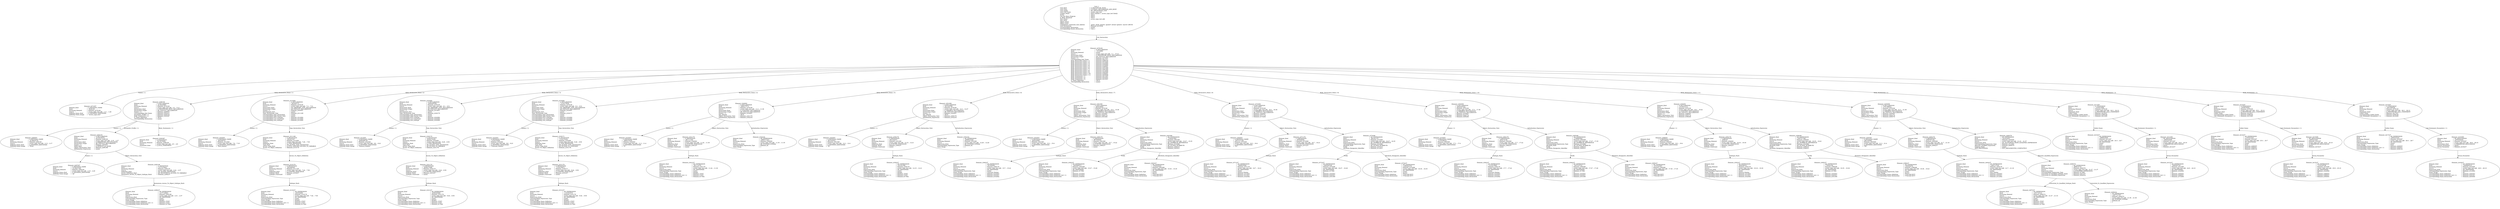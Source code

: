 digraph "access_type_test.adt" {
  Unit_2 -> Element_2279106
      [ label=Unit_Declaration ];
  Unit_2
      [ label=<<TABLE BORDER="0" CELLBORDER="0" CELLSPACING="0" CELLPADDING="0"> 
          <TR><TD COLSPAN="3">Unit_2</TD></TR>
          <TR><TD ALIGN="LEFT">Unit_Kind   </TD><TD> = </TD><TD ALIGN="LEFT">A_PROCEDURE_BODY</TD></TR>
          <TR><TD ALIGN="LEFT">Unit_Class   </TD><TD> = </TD><TD ALIGN="LEFT">A_PUBLIC_DECLARATION_AND_BODY</TD></TR>
          <TR><TD ALIGN="LEFT">Unit_Origin   </TD><TD> = </TD><TD ALIGN="LEFT">AN_APPLICATION_UNIT</TD></TR>
          <TR><TD ALIGN="LEFT">Unit_Full_Name    </TD><TD> = </TD><TD ALIGN="LEFT">access_type_test</TD></TR>
          <TR><TD ALIGN="LEFT">Unique_Name   </TD><TD> = </TD><TD ALIGN="LEFT">ASIS Context 1: access_type_test (body)</TD></TR>
          <TR><TD ALIGN="LEFT">Exists  </TD><TD> = </TD><TD ALIGN="LEFT">TRUE</TD></TR>
          <TR><TD ALIGN="LEFT">Can_Be_Main_Program     </TD><TD> = </TD><TD ALIGN="LEFT">TRUE</TD></TR>
          <TR><TD ALIGN="LEFT">Is_Body_Required     </TD><TD> = </TD><TD ALIGN="LEFT">TRUE</TD></TR>
          <TR><TD ALIGN="LEFT">Text_Name   </TD><TD> = </TD><TD ALIGN="LEFT">access_type_test.adb</TD></TR>
          <TR><TD ALIGN="LEFT">Text_Form   </TD><TD> = </TD><TD ALIGN="LEFT"></TD></TR>
          <TR><TD ALIGN="LEFT">Object_Name   </TD><TD> = </TD><TD ALIGN="LEFT"></TD></TR>
          <TR><TD ALIGN="LEFT">Object_Form   </TD><TD> = </TD><TD ALIGN="LEFT"></TD></TR>
          <TR><TD ALIGN="LEFT">Compilation_Command_Line_Options         </TD><TD> = </TD><TD ALIGN="LEFT">-gnatc -gnatt -gnatws -gnatyN -mtune=generic -march=x86-64</TD></TR>
          <TR><TD ALIGN="LEFT">Unit_Declaration     </TD><TD> = </TD><TD ALIGN="LEFT">Element_2279106</TD></TR>
          <TR><TD ALIGN="LEFT">Corresponding_Declaration       </TD><TD> = </TD><TD ALIGN="LEFT">(none)</TD></TR>
          <TR><TD ALIGN="LEFT">Corresponding_Parent_Declaration         </TD><TD> = </TD><TD ALIGN="LEFT">Unit_1</TD></TR>
          </TABLE>> ];
  Element_2279106 -> Element_2271057
      [ label="Names ( 1)" ];
  Element_2279106 -> Element_2298106
      [ label="Body_Declarative_Items ( 1)" ];
  Element_2279106 -> Element_2312082
      [ label="Body_Declarative_Items ( 2)" ];
  Element_2279106 -> Element_2322082
      [ label="Body_Declarative_Items ( 3)" ];
  Element_2279106 -> Element_2332082
      [ label="Body_Declarative_Items ( 4)" ];
  Element_2279106 -> Element_2340091
      [ label="Body_Declarative_Items ( 5)" ];
  Element_2279106 -> Element_2351090
      [ label="Body_Declarative_Items ( 6)" ];
  Element_2279106 -> Element_2361090
      [ label="Body_Declarative_Items ( 7)" ];
  Element_2279106 -> Element_2372090
      [ label="Body_Declarative_Items ( 8)" ];
  Element_2279106 -> Element_2383090
      [ label="Body_Declarative_Items ( 9)" ];
  Element_2279106 -> Element_2394091
      [ label="Body_Declarative_Items ( 10)" ];
  Element_2279106 -> Element_2405090
      [ label="Body_Declarative_Items ( 11)" ];
  Element_2279106 -> Element_2413397
      [ label="Body_Statements ( 1)" ];
  Element_2279106 -> Element_2416397
      [ label="Body_Statements ( 2)" ];
  Element_2279106 -> Element_2419397
      [ label="Body_Statements ( 3)" ];
  Element_2279106
      [ label=<<TABLE BORDER="0" CELLBORDER="0" CELLSPACING="0" CELLPADDING="0"> 
          <TR><TD COLSPAN="3">Element_2279106</TD></TR>
          <TR><TD ALIGN="LEFT">Element_Kind    </TD><TD> = </TD><TD ALIGN="LEFT">A_DECLARATION</TD></TR>
          <TR><TD ALIGN="LEFT">Hash  </TD><TD> = </TD><TD ALIGN="LEFT"> 10125891</TD></TR>
          <TR><TD ALIGN="LEFT">Enclosing_Element     </TD><TD> = </TD><TD ALIGN="LEFT">(none)</TD></TR>
          <TR><TD ALIGN="LEFT">Source  </TD><TD> = </TD><TD ALIGN="LEFT">access_type_test.adb - 1:1 .. 27:21</TD></TR>
          <TR><TD ALIGN="LEFT">Declaration_Kind     </TD><TD> = </TD><TD ALIGN="LEFT">A_PROCEDURE_BODY_DECLARATION</TD></TR>
          <TR><TD ALIGN="LEFT">Declaration_Origin     </TD><TD> = </TD><TD ALIGN="LEFT">AN_EXPLICIT_DECLARATION</TD></TR>
          <TR><TD ALIGN="LEFT">Names ( 1)   </TD><TD> = </TD><TD ALIGN="LEFT">Element_2271057</TD></TR>
          <TR><TD ALIGN="LEFT">Corresponding_End_Name      </TD><TD> = </TD><TD ALIGN="LEFT">Element_2421237</TD></TR>
          <TR><TD ALIGN="LEFT">Body_Declarative_Items ( 1)       </TD><TD> = </TD><TD ALIGN="LEFT">Element_2298106</TD></TR>
          <TR><TD ALIGN="LEFT">Body_Declarative_Items ( 2)       </TD><TD> = </TD><TD ALIGN="LEFT">Element_2312082</TD></TR>
          <TR><TD ALIGN="LEFT">Body_Declarative_Items ( 3)       </TD><TD> = </TD><TD ALIGN="LEFT">Element_2322082</TD></TR>
          <TR><TD ALIGN="LEFT">Body_Declarative_Items ( 4)       </TD><TD> = </TD><TD ALIGN="LEFT">Element_2332082</TD></TR>
          <TR><TD ALIGN="LEFT">Body_Declarative_Items ( 5)       </TD><TD> = </TD><TD ALIGN="LEFT">Element_2340091</TD></TR>
          <TR><TD ALIGN="LEFT">Body_Declarative_Items ( 6)       </TD><TD> = </TD><TD ALIGN="LEFT">Element_2351090</TD></TR>
          <TR><TD ALIGN="LEFT">Body_Declarative_Items ( 7)       </TD><TD> = </TD><TD ALIGN="LEFT">Element_2361090</TD></TR>
          <TR><TD ALIGN="LEFT">Body_Declarative_Items ( 8)       </TD><TD> = </TD><TD ALIGN="LEFT">Element_2372090</TD></TR>
          <TR><TD ALIGN="LEFT">Body_Declarative_Items ( 9)       </TD><TD> = </TD><TD ALIGN="LEFT">Element_2383090</TD></TR>
          <TR><TD ALIGN="LEFT">Body_Declarative_Items ( 10)        </TD><TD> = </TD><TD ALIGN="LEFT">Element_2394091</TD></TR>
          <TR><TD ALIGN="LEFT">Body_Declarative_Items ( 11)        </TD><TD> = </TD><TD ALIGN="LEFT">Element_2405090</TD></TR>
          <TR><TD ALIGN="LEFT">Body_Statements ( 1)      </TD><TD> = </TD><TD ALIGN="LEFT">Element_2413397</TD></TR>
          <TR><TD ALIGN="LEFT">Body_Statements ( 2)      </TD><TD> = </TD><TD ALIGN="LEFT">Element_2416397</TD></TR>
          <TR><TD ALIGN="LEFT">Body_Statements ( 3)      </TD><TD> = </TD><TD ALIGN="LEFT">Element_2419397</TD></TR>
          <TR><TD ALIGN="LEFT">Is_Name_Repeated     </TD><TD> = </TD><TD ALIGN="LEFT">TRUE</TD></TR>
          <TR><TD ALIGN="LEFT">Corresponding_Declaration       </TD><TD> = </TD><TD ALIGN="LEFT">(none)</TD></TR>
          </TABLE>> ];
  Element_2271057
      [ label=<<TABLE BORDER="0" CELLBORDER="0" CELLSPACING="0" CELLPADDING="0"> 
          <TR><TD COLSPAN="3">Element_2271057</TD></TR>
          <TR><TD ALIGN="LEFT">Element_Kind    </TD><TD> = </TD><TD ALIGN="LEFT">A_DEFINING_NAME</TD></TR>
          <TR><TD ALIGN="LEFT">Hash  </TD><TD> = </TD><TD ALIGN="LEFT"> 9328195</TD></TR>
          <TR><TD ALIGN="LEFT">Enclosing_Element     </TD><TD> = </TD><TD ALIGN="LEFT">Element_2279106</TD></TR>
          <TR><TD ALIGN="LEFT">Source  </TD><TD> = </TD><TD ALIGN="LEFT">access_type_test.adb - 1:11 .. 1:26</TD></TR>
          <TR><TD ALIGN="LEFT">Defining_Name_Kind     </TD><TD> = </TD><TD ALIGN="LEFT">A_DEFINING_IDENTIFIER</TD></TR>
          <TR><TD ALIGN="LEFT">Defining_Name_Image     </TD><TD> = </TD><TD ALIGN="LEFT">"access_type_test"</TD></TR>
          </TABLE>> ];
  Element_2298106 -> Element_2280057
      [ label="Names ( 1)" ];
  Element_2298106 -> Element_2294105
      [ label="Parameter_Profile ( 1)" ];
  Element_2298106 -> Element_2300387
      [ label="Body_Statements ( 1)" ];
  Element_2298106
      [ label=<<TABLE BORDER="0" CELLBORDER="0" CELLSPACING="0" CELLPADDING="0"> 
          <TR><TD COLSPAN="3">Element_2298106</TD></TR>
          <TR><TD ALIGN="LEFT">Element_Kind    </TD><TD> = </TD><TD ALIGN="LEFT">A_DECLARATION</TD></TR>
          <TR><TD ALIGN="LEFT">Hash  </TD><TD> = </TD><TD ALIGN="LEFT">-2138225887</TD></TR>
          <TR><TD ALIGN="LEFT">Enclosing_Element     </TD><TD> = </TD><TD ALIGN="LEFT">Element_2279106</TD></TR>
          <TR><TD ALIGN="LEFT">Source  </TD><TD> = </TD><TD ALIGN="LEFT">access_type_test.adb - 2:3 .. 5:12</TD></TR>
          <TR><TD ALIGN="LEFT">Declaration_Kind     </TD><TD> = </TD><TD ALIGN="LEFT">A_PROCEDURE_BODY_DECLARATION</TD></TR>
          <TR><TD ALIGN="LEFT">Declaration_Origin     </TD><TD> = </TD><TD ALIGN="LEFT">AN_EXPLICIT_DECLARATION</TD></TR>
          <TR><TD ALIGN="LEFT">Names ( 1)   </TD><TD> = </TD><TD ALIGN="LEFT">Element_2280057</TD></TR>
          <TR><TD ALIGN="LEFT">Corresponding_End_Name      </TD><TD> = </TD><TD ALIGN="LEFT">Element_2302237</TD></TR>
          <TR><TD ALIGN="LEFT">Parameter_Profile ( 1)      </TD><TD> = </TD><TD ALIGN="LEFT">Element_2294105</TD></TR>
          <TR><TD ALIGN="LEFT">Body_Statements ( 1)      </TD><TD> = </TD><TD ALIGN="LEFT">Element_2300387</TD></TR>
          <TR><TD ALIGN="LEFT">Is_Name_Repeated     </TD><TD> = </TD><TD ALIGN="LEFT">TRUE</TD></TR>
          <TR><TD ALIGN="LEFT">Corresponding_Declaration       </TD><TD> = </TD><TD ALIGN="LEFT">(none)</TD></TR>
          </TABLE>> ];
  Element_2280057
      [ label=<<TABLE BORDER="0" CELLBORDER="0" CELLSPACING="0" CELLPADDING="0"> 
          <TR><TD COLSPAN="3">Element_2280057</TD></TR>
          <TR><TD ALIGN="LEFT">Element_Kind    </TD><TD> = </TD><TD ALIGN="LEFT">A_DEFINING_NAME</TD></TR>
          <TR><TD ALIGN="LEFT">Hash  </TD><TD> = </TD><TD ALIGN="LEFT">-2138624735</TD></TR>
          <TR><TD ALIGN="LEFT">Enclosing_Element     </TD><TD> = </TD><TD ALIGN="LEFT">Element_2298106</TD></TR>
          <TR><TD ALIGN="LEFT">Source  </TD><TD> = </TD><TD ALIGN="LEFT">access_type_test.adb - 2:13 .. 2:17</TD></TR>
          <TR><TD ALIGN="LEFT">Defining_Name_Kind     </TD><TD> = </TD><TD ALIGN="LEFT">A_DEFINING_IDENTIFIER</TD></TR>
          <TR><TD ALIGN="LEFT">Defining_Name_Image     </TD><TD> = </TD><TD ALIGN="LEFT">"Print"</TD></TR>
          </TABLE>> ];
  Element_2294105 -> Element_2287057
      [ label="Names ( 1)" ];
  Element_2294105 -> Element_2295198
      [ label=Object_Declaration_View ];
  Element_2294105
      [ label=<<TABLE BORDER="0" CELLBORDER="0" CELLSPACING="0" CELLPADDING="0"> 
          <TR><TD COLSPAN="3">Element_2294105</TD></TR>
          <TR><TD ALIGN="LEFT">Element_Kind    </TD><TD> = </TD><TD ALIGN="LEFT">A_DECLARATION</TD></TR>
          <TR><TD ALIGN="LEFT">Hash  </TD><TD> = </TD><TD ALIGN="LEFT">-2138234079</TD></TR>
          <TR><TD ALIGN="LEFT">Enclosing_Element     </TD><TD> = </TD><TD ALIGN="LEFT">Element_2298106</TD></TR>
          <TR><TD ALIGN="LEFT">Source  </TD><TD> = </TD><TD ALIGN="LEFT">access_type_test.adb - 2:19 .. 2:37</TD></TR>
          <TR><TD ALIGN="LEFT">Declaration_Kind     </TD><TD> = </TD><TD ALIGN="LEFT">A_PARAMETER_SPECIFICATION</TD></TR>
          <TR><TD ALIGN="LEFT">Declaration_Origin     </TD><TD> = </TD><TD ALIGN="LEFT">AN_EXPLICIT_DECLARATION</TD></TR>
          <TR><TD ALIGN="LEFT">Names ( 1)   </TD><TD> = </TD><TD ALIGN="LEFT">Element_2287057</TD></TR>
          <TR><TD ALIGN="LEFT">Mode_Kind   </TD><TD> = </TD><TD ALIGN="LEFT">A_DEFAULT_IN_MODE</TD></TR>
          <TR><TD ALIGN="LEFT">Object_Declaration_View      </TD><TD> = </TD><TD ALIGN="LEFT">Element_2295198</TD></TR>
          <TR><TD ALIGN="LEFT">Initialization_Expression       </TD><TD> = </TD><TD ALIGN="LEFT">(none)</TD></TR>
          </TABLE>> ];
  Element_2287057
      [ label=<<TABLE BORDER="0" CELLBORDER="0" CELLSPACING="0" CELLPADDING="0"> 
          <TR><TD COLSPAN="3">Element_2287057</TD></TR>
          <TR><TD ALIGN="LEFT">Element_Kind    </TD><TD> = </TD><TD ALIGN="LEFT">A_DEFINING_NAME</TD></TR>
          <TR><TD ALIGN="LEFT">Hash  </TD><TD> = </TD><TD ALIGN="LEFT">-2138627295</TD></TR>
          <TR><TD ALIGN="LEFT">Enclosing_Element     </TD><TD> = </TD><TD ALIGN="LEFT">Element_2294105</TD></TR>
          <TR><TD ALIGN="LEFT">Source  </TD><TD> = </TD><TD ALIGN="LEFT">access_type_test.adb - 2:19 .. 2:20</TD></TR>
          <TR><TD ALIGN="LEFT">Defining_Name_Kind     </TD><TD> = </TD><TD ALIGN="LEFT">A_DEFINING_IDENTIFIER</TD></TR>
          <TR><TD ALIGN="LEFT">Defining_Name_Image     </TD><TD> = </TD><TD ALIGN="LEFT">"pi"</TD></TR>
          </TABLE>> ];
  Element_2295198 -> Element_2296237
      [ label=Anonymous_Access_To_Object_Subtype_Mark ];
  Element_2295198
      [ label=<<TABLE BORDER="0" CELLBORDER="0" CELLSPACING="0" CELLPADDING="0"> 
          <TR><TD COLSPAN="3">Element_2295198</TD></TR>
          <TR><TD ALIGN="LEFT">Element_Kind    </TD><TD> = </TD><TD ALIGN="LEFT">A_DEFINITION</TD></TR>
          <TR><TD ALIGN="LEFT">Hash  </TD><TD> = </TD><TD ALIGN="LEFT">-2137470943</TD></TR>
          <TR><TD ALIGN="LEFT">Enclosing_Element     </TD><TD> = </TD><TD ALIGN="LEFT">Element_2294105</TD></TR>
          <TR><TD ALIGN="LEFT">Source  </TD><TD> = </TD><TD ALIGN="LEFT">access_type_test.adb - 2:24 .. 2:37</TD></TR>
          <TR><TD ALIGN="LEFT">Definition_Kind    </TD><TD> = </TD><TD ALIGN="LEFT">AN_ACCESS_DEFINITION</TD></TR>
          <TR><TD ALIGN="LEFT">Access_Definition_Kind      </TD><TD> = </TD><TD ALIGN="LEFT">AN_ANONYMOUS_ACCESS_TO_VARIABLE</TD></TR>
          <TR><TD ALIGN="LEFT">Anonymous_Access_To_Object_Subtype_Mark          </TD><TD> = </TD><TD ALIGN="LEFT">Element_2296237</TD></TR>
          </TABLE>> ];
  Element_2296237
      [ label=<<TABLE BORDER="0" CELLBORDER="0" CELLSPACING="0" CELLPADDING="0"> 
          <TR><TD COLSPAN="3">Element_2296237</TD></TR>
          <TR><TD ALIGN="LEFT">Element_Kind    </TD><TD> = </TD><TD ALIGN="LEFT">AN_EXPRESSION</TD></TR>
          <TR><TD ALIGN="LEFT">Hash  </TD><TD> = </TD><TD ALIGN="LEFT">-2137149663</TD></TR>
          <TR><TD ALIGN="LEFT">Enclosing_Element     </TD><TD> = </TD><TD ALIGN="LEFT">Element_2295198</TD></TR>
          <TR><TD ALIGN="LEFT">Source  </TD><TD> = </TD><TD ALIGN="LEFT">access_type_test.adb - 2:31 .. 2:37</TD></TR>
          <TR><TD ALIGN="LEFT">Expression_Kind    </TD><TD> = </TD><TD ALIGN="LEFT">AN_IDENTIFIER</TD></TR>
          <TR><TD ALIGN="LEFT">Corresponding_Expression_Type        </TD><TD> = </TD><TD ALIGN="LEFT">(none)</TD></TR>
          <TR><TD ALIGN="LEFT">Name_Image   </TD><TD> = </TD><TD ALIGN="LEFT">Integer</TD></TR>
          <TR><TD ALIGN="LEFT">Corresponding_Name_Definition        </TD><TD> = </TD><TD ALIGN="LEFT">Element_37057</TD></TR>
          <TR><TD ALIGN="LEFT">Corresponding_Name_Definition_List ( 1)          </TD><TD> = </TD><TD ALIGN="LEFT">Element_37057</TD></TR>
          <TR><TD ALIGN="LEFT">Corresponding_Name_Declaration        </TD><TD> = </TD><TD ALIGN="LEFT">Element_917082</TD></TR>
          </TABLE>> ];
  Element_2300387
      [ label=<<TABLE BORDER="0" CELLBORDER="0" CELLSPACING="0" CELLPADDING="0"> 
          <TR><TD COLSPAN="3">Element_2300387</TD></TR>
          <TR><TD ALIGN="LEFT">Element_Kind    </TD><TD> = </TD><TD ALIGN="LEFT">A_STATEMENT</TD></TR>
          <TR><TD ALIGN="LEFT">Hash  </TD><TD> = </TD><TD ALIGN="LEFT"> 1615075656</TD></TR>
          <TR><TD ALIGN="LEFT">Enclosing_Element     </TD><TD> = </TD><TD ALIGN="LEFT">Element_2298106</TD></TR>
          <TR><TD ALIGN="LEFT">Source  </TD><TD> = </TD><TD ALIGN="LEFT">access_type_test.adb - 4:5 .. 4:9</TD></TR>
          <TR><TD ALIGN="LEFT">Statement_Kind    </TD><TD> = </TD><TD ALIGN="LEFT">A_NULL_STATEMENT</TD></TR>
          </TABLE>> ];
  Element_2312082 -> Element_2303057
      [ label="Names ( 1)" ];
  Element_2312082 -> Element_2311169
      [ label=Type_Declaration_View ];
  Element_2312082
      [ label=<<TABLE BORDER="0" CELLBORDER="0" CELLSPACING="0" CELLPADDING="0"> 
          <TR><TD COLSPAN="3">Element_2312082</TD></TR>
          <TR><TD ALIGN="LEFT">Element_Kind    </TD><TD> = </TD><TD ALIGN="LEFT">A_DECLARATION</TD></TR>
          <TR><TD ALIGN="LEFT">Hash  </TD><TD> = </TD><TD ALIGN="LEFT"> 202265113</TD></TR>
          <TR><TD ALIGN="LEFT">Enclosing_Element     </TD><TD> = </TD><TD ALIGN="LEFT">Element_2279106</TD></TR>
          <TR><TD ALIGN="LEFT">Source  </TD><TD> = </TD><TD ALIGN="LEFT">access_type_test.adb - 7:3 .. 7:51</TD></TR>
          <TR><TD ALIGN="LEFT">Declaration_Kind     </TD><TD> = </TD><TD ALIGN="LEFT">AN_ORDINARY_TYPE_DECLARATION</TD></TR>
          <TR><TD ALIGN="LEFT">Declaration_Origin     </TD><TD> = </TD><TD ALIGN="LEFT">AN_EXPLICIT_DECLARATION</TD></TR>
          <TR><TD ALIGN="LEFT">Names ( 1)   </TD><TD> = </TD><TD ALIGN="LEFT">Element_2303057</TD></TR>
          <TR><TD ALIGN="LEFT">Discriminant_Part     </TD><TD> = </TD><TD ALIGN="LEFT">(none)</TD></TR>
          <TR><TD ALIGN="LEFT">Type_Declaration_View      </TD><TD> = </TD><TD ALIGN="LEFT">Element_2311169</TD></TR>
          <TR><TD ALIGN="LEFT">Corresponding_Type_Declaration        </TD><TD> = </TD><TD ALIGN="LEFT">(none)</TD></TR>
          <TR><TD ALIGN="LEFT">Corresponding_Type_Partial_View        </TD><TD> = </TD><TD ALIGN="LEFT">(none)</TD></TR>
          <TR><TD ALIGN="LEFT">Corresponding_First_Subtype       </TD><TD> = </TD><TD ALIGN="LEFT">Element_2312082</TD></TR>
          <TR><TD ALIGN="LEFT">Corresponding_Last_Constraint        </TD><TD> = </TD><TD ALIGN="LEFT">Element_2312082</TD></TR>
          <TR><TD ALIGN="LEFT">Corresponding_Last_Subtype       </TD><TD> = </TD><TD ALIGN="LEFT">Element_2312082</TD></TR>
          </TABLE>> ];
  Element_2303057
      [ label=<<TABLE BORDER="0" CELLBORDER="0" CELLSPACING="0" CELLPADDING="0"> 
          <TR><TD COLSPAN="3">Element_2303057</TD></TR>
          <TR><TD ALIGN="LEFT">Element_Kind    </TD><TD> = </TD><TD ALIGN="LEFT">A_DEFINING_NAME</TD></TR>
          <TR><TD ALIGN="LEFT">Hash  </TD><TD> = </TD><TD ALIGN="LEFT"> 202258753</TD></TR>
          <TR><TD ALIGN="LEFT">Enclosing_Element     </TD><TD> = </TD><TD ALIGN="LEFT">Element_2312082</TD></TR>
          <TR><TD ALIGN="LEFT">Source  </TD><TD> = </TD><TD ALIGN="LEFT">access_type_test.adb - 7:8 .. 7:19</TD></TR>
          <TR><TD ALIGN="LEFT">Defining_Name_Kind     </TD><TD> = </TD><TD ALIGN="LEFT">A_DEFINING_IDENTIFIER</TD></TR>
          <TR><TD ALIGN="LEFT">Defining_Name_Image     </TD><TD> = </TD><TD ALIGN="LEFT">"Pool_Pointer"</TD></TR>
          </TABLE>> ];
  Element_2311169 -> Element_2310176
      [ label=Access_To_Object_Definition ];
  Element_2311169
      [ label=<<TABLE BORDER="0" CELLBORDER="0" CELLSPACING="0" CELLPADDING="0"> 
          <TR><TD COLSPAN="3">Element_2311169</TD></TR>
          <TR><TD ALIGN="LEFT">Element_Kind    </TD><TD> = </TD><TD ALIGN="LEFT">A_DEFINITION</TD></TR>
          <TR><TD ALIGN="LEFT">Hash  </TD><TD> = </TD><TD ALIGN="LEFT"> 202287457</TD></TR>
          <TR><TD ALIGN="LEFT">Enclosing_Element     </TD><TD> = </TD><TD ALIGN="LEFT">Element_2312082</TD></TR>
          <TR><TD ALIGN="LEFT">Source  </TD><TD> = </TD><TD ALIGN="LEFT">access_type_test.adb - 7:28 .. 7:50</TD></TR>
          <TR><TD ALIGN="LEFT">Definition_Kind    </TD><TD> = </TD><TD ALIGN="LEFT">A_TYPE_DEFINITION</TD></TR>
          <TR><TD ALIGN="LEFT">Type_Kind   </TD><TD> = </TD><TD ALIGN="LEFT">AN_ACCESS_TYPE_DEFINITION</TD></TR>
          <TR><TD ALIGN="LEFT">Access_Type_Kind     </TD><TD> = </TD><TD ALIGN="LEFT">A_POOL_SPECIFIC_ACCESS_TO_VARIABLE</TD></TR>
          <TR><TD ALIGN="LEFT">Access_To_Object_Definition       </TD><TD> = </TD><TD ALIGN="LEFT">Element_2310176</TD></TR>
          </TABLE>> ];
  Element_2310176 -> Element_2310237
      [ label=Subtype_Mark ];
  Element_2310176
      [ label=<<TABLE BORDER="0" CELLBORDER="0" CELLSPACING="0" CELLPADDING="0"> 
          <TR><TD COLSPAN="3">Element_2310176</TD></TR>
          <TR><TD ALIGN="LEFT">Element_Kind    </TD><TD> = </TD><TD ALIGN="LEFT">A_DEFINITION</TD></TR>
          <TR><TD ALIGN="LEFT">Hash  </TD><TD> = </TD><TD ALIGN="LEFT"> 202289249</TD></TR>
          <TR><TD ALIGN="LEFT">Enclosing_Element     </TD><TD> = </TD><TD ALIGN="LEFT">Element_2311169</TD></TR>
          <TR><TD ALIGN="LEFT">Source  </TD><TD> = </TD><TD ALIGN="LEFT">access_type_test.adb - 7:44 .. 7:50</TD></TR>
          <TR><TD ALIGN="LEFT">Definition_Kind    </TD><TD> = </TD><TD ALIGN="LEFT">A_SUBTYPE_INDICATION</TD></TR>
          <TR><TD ALIGN="LEFT">Subtype_Mark    </TD><TD> = </TD><TD ALIGN="LEFT">Element_2310237</TD></TR>
          <TR><TD ALIGN="LEFT">Subtype_Constraint     </TD><TD> = </TD><TD ALIGN="LEFT">(none)</TD></TR>
          </TABLE>> ];
  Element_2310237
      [ label=<<TABLE BORDER="0" CELLBORDER="0" CELLSPACING="0" CELLPADDING="0"> 
          <TR><TD COLSPAN="3">Element_2310237</TD></TR>
          <TR><TD ALIGN="LEFT">Element_Kind    </TD><TD> = </TD><TD ALIGN="LEFT">AN_EXPRESSION</TD></TR>
          <TR><TD ALIGN="LEFT">Hash  </TD><TD> = </TD><TD ALIGN="LEFT"> 202304865</TD></TR>
          <TR><TD ALIGN="LEFT">Enclosing_Element     </TD><TD> = </TD><TD ALIGN="LEFT">Element_2310176</TD></TR>
          <TR><TD ALIGN="LEFT">Source  </TD><TD> = </TD><TD ALIGN="LEFT">access_type_test.adb - 7:44 .. 7:50</TD></TR>
          <TR><TD ALIGN="LEFT">Expression_Kind    </TD><TD> = </TD><TD ALIGN="LEFT">AN_IDENTIFIER</TD></TR>
          <TR><TD ALIGN="LEFT">Corresponding_Expression_Type        </TD><TD> = </TD><TD ALIGN="LEFT">(none)</TD></TR>
          <TR><TD ALIGN="LEFT">Name_Image   </TD><TD> = </TD><TD ALIGN="LEFT">Integer</TD></TR>
          <TR><TD ALIGN="LEFT">Corresponding_Name_Definition        </TD><TD> = </TD><TD ALIGN="LEFT">Element_37057</TD></TR>
          <TR><TD ALIGN="LEFT">Corresponding_Name_Definition_List ( 1)          </TD><TD> = </TD><TD ALIGN="LEFT">Element_37057</TD></TR>
          <TR><TD ALIGN="LEFT">Corresponding_Name_Declaration        </TD><TD> = </TD><TD ALIGN="LEFT">Element_917082</TD></TR>
          </TABLE>> ];
  Element_2322082 -> Element_2313057
      [ label="Names ( 1)" ];
  Element_2322082 -> Element_2320170
      [ label=Type_Declaration_View ];
  Element_2322082
      [ label=<<TABLE BORDER="0" CELLBORDER="0" CELLSPACING="0" CELLPADDING="0"> 
          <TR><TD COLSPAN="3">Element_2322082</TD></TR>
          <TR><TD ALIGN="LEFT">Element_Kind    </TD><TD> = </TD><TD ALIGN="LEFT">A_DECLARATION</TD></TR>
          <TR><TD ALIGN="LEFT">Hash  </TD><TD> = </TD><TD ALIGN="LEFT">-2046285556</TD></TR>
          <TR><TD ALIGN="LEFT">Enclosing_Element     </TD><TD> = </TD><TD ALIGN="LEFT">Element_2279106</TD></TR>
          <TR><TD ALIGN="LEFT">Source  </TD><TD> = </TD><TD ALIGN="LEFT">access_type_test.adb - 8:3 .. 8:51</TD></TR>
          <TR><TD ALIGN="LEFT">Declaration_Kind     </TD><TD> = </TD><TD ALIGN="LEFT">AN_ORDINARY_TYPE_DECLARATION</TD></TR>
          <TR><TD ALIGN="LEFT">Declaration_Origin     </TD><TD> = </TD><TD ALIGN="LEFT">AN_EXPLICIT_DECLARATION</TD></TR>
          <TR><TD ALIGN="LEFT">Names ( 1)   </TD><TD> = </TD><TD ALIGN="LEFT">Element_2313057</TD></TR>
          <TR><TD ALIGN="LEFT">Discriminant_Part     </TD><TD> = </TD><TD ALIGN="LEFT">(none)</TD></TR>
          <TR><TD ALIGN="LEFT">Type_Declaration_View      </TD><TD> = </TD><TD ALIGN="LEFT">Element_2320170</TD></TR>
          <TR><TD ALIGN="LEFT">Corresponding_Type_Declaration        </TD><TD> = </TD><TD ALIGN="LEFT">(none)</TD></TR>
          <TR><TD ALIGN="LEFT">Corresponding_Type_Partial_View        </TD><TD> = </TD><TD ALIGN="LEFT">(none)</TD></TR>
          <TR><TD ALIGN="LEFT">Corresponding_First_Subtype       </TD><TD> = </TD><TD ALIGN="LEFT">Element_2322082</TD></TR>
          <TR><TD ALIGN="LEFT">Corresponding_Last_Constraint        </TD><TD> = </TD><TD ALIGN="LEFT">Element_2322082</TD></TR>
          <TR><TD ALIGN="LEFT">Corresponding_Last_Subtype       </TD><TD> = </TD><TD ALIGN="LEFT">Element_2322082</TD></TR>
          </TABLE>> ];
  Element_2313057
      [ label=<<TABLE BORDER="0" CELLBORDER="0" CELLSPACING="0" CELLPADDING="0"> 
          <TR><TD COLSPAN="3">Element_2313057</TD></TR>
          <TR><TD ALIGN="LEFT">Element_Kind    </TD><TD> = </TD><TD ALIGN="LEFT">A_DEFINING_NAME</TD></TR>
          <TR><TD ALIGN="LEFT">Hash  </TD><TD> = </TD><TD ALIGN="LEFT">-2046288736</TD></TR>
          <TR><TD ALIGN="LEFT">Enclosing_Element     </TD><TD> = </TD><TD ALIGN="LEFT">Element_2322082</TD></TR>
          <TR><TD ALIGN="LEFT">Source  </TD><TD> = </TD><TD ALIGN="LEFT">access_type_test.adb - 8:8 .. 8:22</TD></TR>
          <TR><TD ALIGN="LEFT">Defining_Name_Kind     </TD><TD> = </TD><TD ALIGN="LEFT">A_DEFINING_IDENTIFIER</TD></TR>
          <TR><TD ALIGN="LEFT">Defining_Name_Image     </TD><TD> = </TD><TD ALIGN="LEFT">"General_Pointer"</TD></TR>
          </TABLE>> ];
  Element_2320170 -> Element_2321176
      [ label=Access_To_Object_Definition ];
  Element_2320170
      [ label=<<TABLE BORDER="0" CELLBORDER="0" CELLSPACING="0" CELLPADDING="0"> 
          <TR><TD COLSPAN="3">Element_2320170</TD></TR>
          <TR><TD ALIGN="LEFT">Element_Kind    </TD><TD> = </TD><TD ALIGN="LEFT">A_DEFINITION</TD></TR>
          <TR><TD ALIGN="LEFT">Hash  </TD><TD> = </TD><TD ALIGN="LEFT">-2046274256</TD></TR>
          <TR><TD ALIGN="LEFT">Enclosing_Element     </TD><TD> = </TD><TD ALIGN="LEFT">Element_2322082</TD></TR>
          <TR><TD ALIGN="LEFT">Source  </TD><TD> = </TD><TD ALIGN="LEFT">access_type_test.adb - 8:28 .. 8:50</TD></TR>
          <TR><TD ALIGN="LEFT">Definition_Kind    </TD><TD> = </TD><TD ALIGN="LEFT">A_TYPE_DEFINITION</TD></TR>
          <TR><TD ALIGN="LEFT">Type_Kind   </TD><TD> = </TD><TD ALIGN="LEFT">AN_ACCESS_TYPE_DEFINITION</TD></TR>
          <TR><TD ALIGN="LEFT">Access_Type_Kind     </TD><TD> = </TD><TD ALIGN="LEFT">AN_ACCESS_TO_VARIABLE</TD></TR>
          <TR><TD ALIGN="LEFT">Access_To_Object_Definition       </TD><TD> = </TD><TD ALIGN="LEFT">Element_2321176</TD></TR>
          </TABLE>> ];
  Element_2321176 -> Element_2321237
      [ label=Subtype_Mark ];
  Element_2321176
      [ label=<<TABLE BORDER="0" CELLBORDER="0" CELLSPACING="0" CELLPADDING="0"> 
          <TR><TD COLSPAN="3">Element_2321176</TD></TR>
          <TR><TD ALIGN="LEFT">Element_Kind    </TD><TD> = </TD><TD ALIGN="LEFT">A_DEFINITION</TD></TR>
          <TR><TD ALIGN="LEFT">Hash  </TD><TD> = </TD><TD ALIGN="LEFT">-2046273488</TD></TR>
          <TR><TD ALIGN="LEFT">Enclosing_Element     </TD><TD> = </TD><TD ALIGN="LEFT">Element_2320170</TD></TR>
          <TR><TD ALIGN="LEFT">Source  </TD><TD> = </TD><TD ALIGN="LEFT">access_type_test.adb - 8:44 .. 8:50</TD></TR>
          <TR><TD ALIGN="LEFT">Definition_Kind    </TD><TD> = </TD><TD ALIGN="LEFT">A_SUBTYPE_INDICATION</TD></TR>
          <TR><TD ALIGN="LEFT">Subtype_Mark    </TD><TD> = </TD><TD ALIGN="LEFT">Element_2321237</TD></TR>
          <TR><TD ALIGN="LEFT">Subtype_Constraint     </TD><TD> = </TD><TD ALIGN="LEFT">(none)</TD></TR>
          </TABLE>> ];
  Element_2321237
      [ label=<<TABLE BORDER="0" CELLBORDER="0" CELLSPACING="0" CELLPADDING="0"> 
          <TR><TD COLSPAN="3">Element_2321237</TD></TR>
          <TR><TD ALIGN="LEFT">Element_Kind    </TD><TD> = </TD><TD ALIGN="LEFT">AN_EXPRESSION</TD></TR>
          <TR><TD ALIGN="LEFT">Hash  </TD><TD> = </TD><TD ALIGN="LEFT">-2046265680</TD></TR>
          <TR><TD ALIGN="LEFT">Enclosing_Element     </TD><TD> = </TD><TD ALIGN="LEFT">Element_2321176</TD></TR>
          <TR><TD ALIGN="LEFT">Source  </TD><TD> = </TD><TD ALIGN="LEFT">access_type_test.adb - 8:44 .. 8:50</TD></TR>
          <TR><TD ALIGN="LEFT">Expression_Kind    </TD><TD> = </TD><TD ALIGN="LEFT">AN_IDENTIFIER</TD></TR>
          <TR><TD ALIGN="LEFT">Corresponding_Expression_Type        </TD><TD> = </TD><TD ALIGN="LEFT">(none)</TD></TR>
          <TR><TD ALIGN="LEFT">Name_Image   </TD><TD> = </TD><TD ALIGN="LEFT">Integer</TD></TR>
          <TR><TD ALIGN="LEFT">Corresponding_Name_Definition        </TD><TD> = </TD><TD ALIGN="LEFT">Element_37057</TD></TR>
          <TR><TD ALIGN="LEFT">Corresponding_Name_Definition_List ( 1)          </TD><TD> = </TD><TD ALIGN="LEFT">Element_37057</TD></TR>
          <TR><TD ALIGN="LEFT">Corresponding_Name_Declaration        </TD><TD> = </TD><TD ALIGN="LEFT">Element_917082</TD></TR>
          </TABLE>> ];
  Element_2332082 -> Element_2323057
      [ label="Names ( 1)" ];
  Element_2332082 -> Element_2330171
      [ label=Type_Declaration_View ];
  Element_2332082
      [ label=<<TABLE BORDER="0" CELLBORDER="0" CELLSPACING="0" CELLPADDING="0"> 
          <TR><TD COLSPAN="3">Element_2332082</TD></TR>
          <TR><TD ALIGN="LEFT">Element_Kind    </TD><TD> = </TD><TD ALIGN="LEFT">A_DECLARATION</TD></TR>
          <TR><TD ALIGN="LEFT">Hash  </TD><TD> = </TD><TD ALIGN="LEFT"> 1124373638</TD></TR>
          <TR><TD ALIGN="LEFT">Enclosing_Element     </TD><TD> = </TD><TD ALIGN="LEFT">Element_2279106</TD></TR>
          <TR><TD ALIGN="LEFT">Source  </TD><TD> = </TD><TD ALIGN="LEFT">access_type_test.adb - 9:3 .. 9:51</TD></TR>
          <TR><TD ALIGN="LEFT">Declaration_Kind     </TD><TD> = </TD><TD ALIGN="LEFT">AN_ORDINARY_TYPE_DECLARATION</TD></TR>
          <TR><TD ALIGN="LEFT">Declaration_Origin     </TD><TD> = </TD><TD ALIGN="LEFT">AN_EXPLICIT_DECLARATION</TD></TR>
          <TR><TD ALIGN="LEFT">Names ( 1)   </TD><TD> = </TD><TD ALIGN="LEFT">Element_2323057</TD></TR>
          <TR><TD ALIGN="LEFT">Discriminant_Part     </TD><TD> = </TD><TD ALIGN="LEFT">(none)</TD></TR>
          <TR><TD ALIGN="LEFT">Type_Declaration_View      </TD><TD> = </TD><TD ALIGN="LEFT">Element_2330171</TD></TR>
          <TR><TD ALIGN="LEFT">Corresponding_Type_Declaration        </TD><TD> = </TD><TD ALIGN="LEFT">(none)</TD></TR>
          <TR><TD ALIGN="LEFT">Corresponding_Type_Partial_View        </TD><TD> = </TD><TD ALIGN="LEFT">(none)</TD></TR>
          <TR><TD ALIGN="LEFT">Corresponding_First_Subtype       </TD><TD> = </TD><TD ALIGN="LEFT">Element_2332082</TD></TR>
          <TR><TD ALIGN="LEFT">Corresponding_Last_Constraint        </TD><TD> = </TD><TD ALIGN="LEFT">Element_2332082</TD></TR>
          <TR><TD ALIGN="LEFT">Corresponding_Last_Subtype       </TD><TD> = </TD><TD ALIGN="LEFT">Element_2332082</TD></TR>
          </TABLE>> ];
  Element_2323057
      [ label=<<TABLE BORDER="0" CELLBORDER="0" CELLSPACING="0" CELLPADDING="0"> 
          <TR><TD COLSPAN="3">Element_2323057</TD></TR>
          <TR><TD ALIGN="LEFT">Element_Kind    </TD><TD> = </TD><TD ALIGN="LEFT">A_DEFINING_NAME</TD></TR>
          <TR><TD ALIGN="LEFT">Hash  </TD><TD> = </TD><TD ALIGN="LEFT"> 1124372048</TD></TR>
          <TR><TD ALIGN="LEFT">Enclosing_Element     </TD><TD> = </TD><TD ALIGN="LEFT">Element_2332082</TD></TR>
          <TR><TD ALIGN="LEFT">Source  </TD><TD> = </TD><TD ALIGN="LEFT">access_type_test.adb - 9:8 .. 9:23</TD></TR>
          <TR><TD ALIGN="LEFT">Defining_Name_Kind     </TD><TD> = </TD><TD ALIGN="LEFT">A_DEFINING_IDENTIFIER</TD></TR>
          <TR><TD ALIGN="LEFT">Defining_Name_Image     </TD><TD> = </TD><TD ALIGN="LEFT">"Constant_Pointer"</TD></TR>
          </TABLE>> ];
  Element_2330171 -> Element_2331176
      [ label=Access_To_Object_Definition ];
  Element_2330171
      [ label=<<TABLE BORDER="0" CELLBORDER="0" CELLSPACING="0" CELLPADDING="0"> 
          <TR><TD COLSPAN="3">Element_2330171</TD></TR>
          <TR><TD ALIGN="LEFT">Element_Kind    </TD><TD> = </TD><TD ALIGN="LEFT">A_DEFINITION</TD></TR>
          <TR><TD ALIGN="LEFT">Hash  </TD><TD> = </TD><TD ALIGN="LEFT"> 1124379352</TD></TR>
          <TR><TD ALIGN="LEFT">Enclosing_Element     </TD><TD> = </TD><TD ALIGN="LEFT">Element_2332082</TD></TR>
          <TR><TD ALIGN="LEFT">Source  </TD><TD> = </TD><TD ALIGN="LEFT">access_type_test.adb - 9:28 .. 9:50</TD></TR>
          <TR><TD ALIGN="LEFT">Definition_Kind    </TD><TD> = </TD><TD ALIGN="LEFT">A_TYPE_DEFINITION</TD></TR>
          <TR><TD ALIGN="LEFT">Type_Kind   </TD><TD> = </TD><TD ALIGN="LEFT">AN_ACCESS_TYPE_DEFINITION</TD></TR>
          <TR><TD ALIGN="LEFT">Access_Type_Kind     </TD><TD> = </TD><TD ALIGN="LEFT">AN_ACCESS_TO_CONSTANT</TD></TR>
          <TR><TD ALIGN="LEFT">Access_To_Object_Definition       </TD><TD> = </TD><TD ALIGN="LEFT">Element_2331176</TD></TR>
          </TABLE>> ];
  Element_2331176 -> Element_2331237
      [ label=Subtype_Mark ];
  Element_2331176
      [ label=<<TABLE BORDER="0" CELLBORDER="0" CELLSPACING="0" CELLPADDING="0"> 
          <TR><TD COLSPAN="3">Element_2331176</TD></TR>
          <TR><TD ALIGN="LEFT">Element_Kind    </TD><TD> = </TD><TD ALIGN="LEFT">A_DEFINITION</TD></TR>
          <TR><TD ALIGN="LEFT">Hash  </TD><TD> = </TD><TD ALIGN="LEFT"> 1124379672</TD></TR>
          <TR><TD ALIGN="LEFT">Enclosing_Element     </TD><TD> = </TD><TD ALIGN="LEFT">Element_2330171</TD></TR>
          <TR><TD ALIGN="LEFT">Source  </TD><TD> = </TD><TD ALIGN="LEFT">access_type_test.adb - 9:44 .. 9:50</TD></TR>
          <TR><TD ALIGN="LEFT">Definition_Kind    </TD><TD> = </TD><TD ALIGN="LEFT">A_SUBTYPE_INDICATION</TD></TR>
          <TR><TD ALIGN="LEFT">Subtype_Mark    </TD><TD> = </TD><TD ALIGN="LEFT">Element_2331237</TD></TR>
          <TR><TD ALIGN="LEFT">Subtype_Constraint     </TD><TD> = </TD><TD ALIGN="LEFT">(none)</TD></TR>
          </TABLE>> ];
  Element_2331237
      [ label=<<TABLE BORDER="0" CELLBORDER="0" CELLSPACING="0" CELLPADDING="0"> 
          <TR><TD COLSPAN="3">Element_2331237</TD></TR>
          <TR><TD ALIGN="LEFT">Element_Kind    </TD><TD> = </TD><TD ALIGN="LEFT">AN_EXPRESSION</TD></TR>
          <TR><TD ALIGN="LEFT">Hash  </TD><TD> = </TD><TD ALIGN="LEFT"> 1124383576</TD></TR>
          <TR><TD ALIGN="LEFT">Enclosing_Element     </TD><TD> = </TD><TD ALIGN="LEFT">Element_2331176</TD></TR>
          <TR><TD ALIGN="LEFT">Source  </TD><TD> = </TD><TD ALIGN="LEFT">access_type_test.adb - 9:44 .. 9:50</TD></TR>
          <TR><TD ALIGN="LEFT">Expression_Kind    </TD><TD> = </TD><TD ALIGN="LEFT">AN_IDENTIFIER</TD></TR>
          <TR><TD ALIGN="LEFT">Corresponding_Expression_Type        </TD><TD> = </TD><TD ALIGN="LEFT">(none)</TD></TR>
          <TR><TD ALIGN="LEFT">Name_Image   </TD><TD> = </TD><TD ALIGN="LEFT">Integer</TD></TR>
          <TR><TD ALIGN="LEFT">Corresponding_Name_Definition        </TD><TD> = </TD><TD ALIGN="LEFT">Element_37057</TD></TR>
          <TR><TD ALIGN="LEFT">Corresponding_Name_Definition_List ( 1)          </TD><TD> = </TD><TD ALIGN="LEFT">Element_37057</TD></TR>
          <TR><TD ALIGN="LEFT">Corresponding_Name_Declaration        </TD><TD> = </TD><TD ALIGN="LEFT">Element_917082</TD></TR>
          </TABLE>> ];
  Element_2340091 -> Element_2333057
      [ label="Names ( 1)" ];
  Element_2340091 -> Element_2341176
      [ label=Object_Declaration_View ];
  Element_2340091 -> Element_2342234
      [ label=Initialization_Expression ];
  Element_2340091
      [ label=<<TABLE BORDER="0" CELLBORDER="0" CELLSPACING="0" CELLPADDING="0"> 
          <TR><TD COLSPAN="3">Element_2340091</TD></TR>
          <TR><TD ALIGN="LEFT">Element_Kind    </TD><TD> = </TD><TD ALIGN="LEFT">A_DECLARATION</TD></TR>
          <TR><TD ALIGN="LEFT">Hash  </TD><TD> = </TD><TD ALIGN="LEFT">-1866373711</TD></TR>
          <TR><TD ALIGN="LEFT">Enclosing_Element     </TD><TD> = </TD><TD ALIGN="LEFT">Element_2279106</TD></TR>
          <TR><TD ALIGN="LEFT">Source  </TD><TD> = </TD><TD ALIGN="LEFT">access_type_test.adb - 11:3 .. 11:36</TD></TR>
          <TR><TD ALIGN="LEFT">Declaration_Kind     </TD><TD> = </TD><TD ALIGN="LEFT">A_CONSTANT_DECLARATION</TD></TR>
          <TR><TD ALIGN="LEFT">Declaration_Origin     </TD><TD> = </TD><TD ALIGN="LEFT">AN_EXPLICIT_DECLARATION</TD></TR>
          <TR><TD ALIGN="LEFT">Names ( 1)   </TD><TD> = </TD><TD ALIGN="LEFT">Element_2333057</TD></TR>
          <TR><TD ALIGN="LEFT">Has_Aliased   </TD><TD> = </TD><TD ALIGN="LEFT">TRUE</TD></TR>
          <TR><TD ALIGN="LEFT">Object_Declaration_View      </TD><TD> = </TD><TD ALIGN="LEFT">Element_2341176</TD></TR>
          <TR><TD ALIGN="LEFT">Initialization_Expression       </TD><TD> = </TD><TD ALIGN="LEFT">Element_2342234</TD></TR>
          </TABLE>> ];
  Element_2333057
      [ label=<<TABLE BORDER="0" CELLBORDER="0" CELLSPACING="0" CELLPADDING="0"> 
          <TR><TD COLSPAN="3">Element_2333057</TD></TR>
          <TR><TD ALIGN="LEFT">Element_Kind    </TD><TD> = </TD><TD ALIGN="LEFT">A_DEFINING_NAME</TD></TR>
          <TR><TD ALIGN="LEFT">Hash  </TD><TD> = </TD><TD ALIGN="LEFT">-1866374255</TD></TR>
          <TR><TD ALIGN="LEFT">Enclosing_Element     </TD><TD> = </TD><TD ALIGN="LEFT">Element_2340091</TD></TR>
          <TR><TD ALIGN="LEFT">Source  </TD><TD> = </TD><TD ALIGN="LEFT">access_type_test.adb - 11:3 .. 11:4</TD></TR>
          <TR><TD ALIGN="LEFT">Defining_Name_Kind     </TD><TD> = </TD><TD ALIGN="LEFT">A_DEFINING_IDENTIFIER</TD></TR>
          <TR><TD ALIGN="LEFT">Defining_Name_Image     </TD><TD> = </TD><TD ALIGN="LEFT">"I1"</TD></TR>
          </TABLE>> ];
  Element_2341176 -> Element_2341237
      [ label=Subtype_Mark ];
  Element_2341176
      [ label=<<TABLE BORDER="0" CELLBORDER="0" CELLSPACING="0" CELLPADDING="0"> 
          <TR><TD COLSPAN="3">Element_2341176</TD></TR>
          <TR><TD ALIGN="LEFT">Element_Kind    </TD><TD> = </TD><TD ALIGN="LEFT">A_DEFINITION</TD></TR>
          <TR><TD ALIGN="LEFT">Hash  </TD><TD> = </TD><TD ALIGN="LEFT"> 281111300</TD></TR>
          <TR><TD ALIGN="LEFT">Enclosing_Element     </TD><TD> = </TD><TD ALIGN="LEFT">Element_2340091</TD></TR>
          <TR><TD ALIGN="LEFT">Source  </TD><TD> = </TD><TD ALIGN="LEFT">access_type_test.adb - 11:24 .. 11:30</TD></TR>
          <TR><TD ALIGN="LEFT">Definition_Kind    </TD><TD> = </TD><TD ALIGN="LEFT">A_SUBTYPE_INDICATION</TD></TR>
          <TR><TD ALIGN="LEFT">Subtype_Mark    </TD><TD> = </TD><TD ALIGN="LEFT">Element_2341237</TD></TR>
          <TR><TD ALIGN="LEFT">Subtype_Constraint     </TD><TD> = </TD><TD ALIGN="LEFT">(none)</TD></TR>
          </TABLE>> ];
  Element_2341237
      [ label=<<TABLE BORDER="0" CELLBORDER="0" CELLSPACING="0" CELLPADDING="0"> 
          <TR><TD COLSPAN="3">Element_2341237</TD></TR>
          <TR><TD ALIGN="LEFT">Element_Kind    </TD><TD> = </TD><TD ALIGN="LEFT">AN_EXPRESSION</TD></TR>
          <TR><TD ALIGN="LEFT">Hash  </TD><TD> = </TD><TD ALIGN="LEFT"> 281112276</TD></TR>
          <TR><TD ALIGN="LEFT">Enclosing_Element     </TD><TD> = </TD><TD ALIGN="LEFT">Element_2341176</TD></TR>
          <TR><TD ALIGN="LEFT">Source  </TD><TD> = </TD><TD ALIGN="LEFT">access_type_test.adb - 11:24 .. 11:30</TD></TR>
          <TR><TD ALIGN="LEFT">Expression_Kind    </TD><TD> = </TD><TD ALIGN="LEFT">AN_IDENTIFIER</TD></TR>
          <TR><TD ALIGN="LEFT">Corresponding_Expression_Type        </TD><TD> = </TD><TD ALIGN="LEFT">(none)</TD></TR>
          <TR><TD ALIGN="LEFT">Name_Image   </TD><TD> = </TD><TD ALIGN="LEFT">Integer</TD></TR>
          <TR><TD ALIGN="LEFT">Corresponding_Name_Definition        </TD><TD> = </TD><TD ALIGN="LEFT">Element_37057</TD></TR>
          <TR><TD ALIGN="LEFT">Corresponding_Name_Definition_List ( 1)          </TD><TD> = </TD><TD ALIGN="LEFT">Element_37057</TD></TR>
          <TR><TD ALIGN="LEFT">Corresponding_Name_Declaration        </TD><TD> = </TD><TD ALIGN="LEFT">Element_917082</TD></TR>
          </TABLE>> ];
  Element_2342234
      [ label=<<TABLE BORDER="0" CELLBORDER="0" CELLSPACING="0" CELLPADDING="0"> 
          <TR><TD COLSPAN="3">Element_2342234</TD></TR>
          <TR><TD ALIGN="LEFT">Element_Kind    </TD><TD> = </TD><TD ALIGN="LEFT">AN_EXPRESSION</TD></TR>
          <TR><TD ALIGN="LEFT">Hash  </TD><TD> = </TD><TD ALIGN="LEFT">-1866371423</TD></TR>
          <TR><TD ALIGN="LEFT">Enclosing_Element     </TD><TD> = </TD><TD ALIGN="LEFT">Element_2340091</TD></TR>
          <TR><TD ALIGN="LEFT">Source  </TD><TD> = </TD><TD ALIGN="LEFT">access_type_test.adb - 11:35 .. 11:35</TD></TR>
          <TR><TD ALIGN="LEFT">Expression_Kind    </TD><TD> = </TD><TD ALIGN="LEFT">AN_INTEGER_LITERAL</TD></TR>
          <TR><TD ALIGN="LEFT">Corresponding_Expression_Type        </TD><TD> = </TD><TD ALIGN="LEFT">Element_82</TD></TR>
          <TR><TD ALIGN="LEFT">Value_Image   </TD><TD> = </TD><TD ALIGN="LEFT">1</TD></TR>
          </TABLE>> ];
  Element_2351090 -> Element_2343057
      [ label="Names ( 1)" ];
  Element_2351090 -> Element_2350176
      [ label=Object_Declaration_View ];
  Element_2351090 -> Element_2352234
      [ label=Initialization_Expression ];
  Element_2351090
      [ label=<<TABLE BORDER="0" CELLBORDER="0" CELLSPACING="0" CELLPADDING="0"> 
          <TR><TD COLSPAN="3">Element_2351090</TD></TR>
          <TR><TD ALIGN="LEFT">Element_Kind    </TD><TD> = </TD><TD ALIGN="LEFT">A_DECLARATION</TD></TR>
          <TR><TD ALIGN="LEFT">Hash  </TD><TD> = </TD><TD ALIGN="LEFT">-933182768</TD></TR>
          <TR><TD ALIGN="LEFT">Enclosing_Element     </TD><TD> = </TD><TD ALIGN="LEFT">Element_2279106</TD></TR>
          <TR><TD ALIGN="LEFT">Source  </TD><TD> = </TD><TD ALIGN="LEFT">access_type_test.adb - 12:3 .. 12:27</TD></TR>
          <TR><TD ALIGN="LEFT">Declaration_Kind     </TD><TD> = </TD><TD ALIGN="LEFT">A_VARIABLE_DECLARATION</TD></TR>
          <TR><TD ALIGN="LEFT">Declaration_Origin     </TD><TD> = </TD><TD ALIGN="LEFT">AN_EXPLICIT_DECLARATION</TD></TR>
          <TR><TD ALIGN="LEFT">Names ( 1)   </TD><TD> = </TD><TD ALIGN="LEFT">Element_2343057</TD></TR>
          <TR><TD ALIGN="LEFT">Has_Aliased   </TD><TD> = </TD><TD ALIGN="LEFT">TRUE</TD></TR>
          <TR><TD ALIGN="LEFT">Object_Declaration_View      </TD><TD> = </TD><TD ALIGN="LEFT">Element_2350176</TD></TR>
          <TR><TD ALIGN="LEFT">Initialization_Expression       </TD><TD> = </TD><TD ALIGN="LEFT">Element_2352234</TD></TR>
          </TABLE>> ];
  Element_2343057
      [ label=<<TABLE BORDER="0" CELLBORDER="0" CELLSPACING="0" CELLPADDING="0"> 
          <TR><TD COLSPAN="3">Element_2343057</TD></TR>
          <TR><TD ALIGN="LEFT">Element_Kind    </TD><TD> = </TD><TD ALIGN="LEFT">A_DEFINING_NAME</TD></TR>
          <TR><TD ALIGN="LEFT">Hash  </TD><TD> = </TD><TD ALIGN="LEFT">-933183032</TD></TR>
          <TR><TD ALIGN="LEFT">Enclosing_Element     </TD><TD> = </TD><TD ALIGN="LEFT">Element_2351090</TD></TR>
          <TR><TD ALIGN="LEFT">Source  </TD><TD> = </TD><TD ALIGN="LEFT">access_type_test.adb - 12:3 .. 12:4</TD></TR>
          <TR><TD ALIGN="LEFT">Defining_Name_Kind     </TD><TD> = </TD><TD ALIGN="LEFT">A_DEFINING_IDENTIFIER</TD></TR>
          <TR><TD ALIGN="LEFT">Defining_Name_Image     </TD><TD> = </TD><TD ALIGN="LEFT">"I2"</TD></TR>
          </TABLE>> ];
  Element_2350176 -> Element_2350237
      [ label=Subtype_Mark ];
  Element_2350176
      [ label=<<TABLE BORDER="0" CELLBORDER="0" CELLSPACING="0" CELLPADDING="0"> 
          <TR><TD COLSPAN="3">Element_2350176</TD></TR>
          <TR><TD ALIGN="LEFT">Element_Kind    </TD><TD> = </TD><TD ALIGN="LEFT">A_DEFINITION</TD></TR>
          <TR><TD ALIGN="LEFT">Hash  </TD><TD> = </TD><TD ALIGN="LEFT">-933182077</TD></TR>
          <TR><TD ALIGN="LEFT">Enclosing_Element     </TD><TD> = </TD><TD ALIGN="LEFT">Element_2351090</TD></TR>
          <TR><TD ALIGN="LEFT">Source  </TD><TD> = </TD><TD ALIGN="LEFT">access_type_test.adb - 12:15 .. 12:21</TD></TR>
          <TR><TD ALIGN="LEFT">Definition_Kind    </TD><TD> = </TD><TD ALIGN="LEFT">A_SUBTYPE_INDICATION</TD></TR>
          <TR><TD ALIGN="LEFT">Subtype_Mark    </TD><TD> = </TD><TD ALIGN="LEFT">Element_2350237</TD></TR>
          <TR><TD ALIGN="LEFT">Subtype_Constraint     </TD><TD> = </TD><TD ALIGN="LEFT">(none)</TD></TR>
          </TABLE>> ];
  Element_2350237
      [ label=<<TABLE BORDER="0" CELLBORDER="0" CELLSPACING="0" CELLPADDING="0"> 
          <TR><TD COLSPAN="3">Element_2350237</TD></TR>
          <TR><TD ALIGN="LEFT">Element_Kind    </TD><TD> = </TD><TD ALIGN="LEFT">AN_EXPRESSION</TD></TR>
          <TR><TD ALIGN="LEFT">Hash  </TD><TD> = </TD><TD ALIGN="LEFT">-933181589</TD></TR>
          <TR><TD ALIGN="LEFT">Enclosing_Element     </TD><TD> = </TD><TD ALIGN="LEFT">Element_2350176</TD></TR>
          <TR><TD ALIGN="LEFT">Source  </TD><TD> = </TD><TD ALIGN="LEFT">access_type_test.adb - 12:15 .. 12:21</TD></TR>
          <TR><TD ALIGN="LEFT">Expression_Kind    </TD><TD> = </TD><TD ALIGN="LEFT">AN_IDENTIFIER</TD></TR>
          <TR><TD ALIGN="LEFT">Corresponding_Expression_Type        </TD><TD> = </TD><TD ALIGN="LEFT">(none)</TD></TR>
          <TR><TD ALIGN="LEFT">Name_Image   </TD><TD> = </TD><TD ALIGN="LEFT">Integer</TD></TR>
          <TR><TD ALIGN="LEFT">Corresponding_Name_Definition        </TD><TD> = </TD><TD ALIGN="LEFT">Element_37057</TD></TR>
          <TR><TD ALIGN="LEFT">Corresponding_Name_Definition_List ( 1)          </TD><TD> = </TD><TD ALIGN="LEFT">Element_37057</TD></TR>
          <TR><TD ALIGN="LEFT">Corresponding_Name_Declaration        </TD><TD> = </TD><TD ALIGN="LEFT">Element_917082</TD></TR>
          </TABLE>> ];
  Element_2352234
      [ label=<<TABLE BORDER="0" CELLBORDER="0" CELLSPACING="0" CELLPADDING="0"> 
          <TR><TD COLSPAN="3">Element_2352234</TD></TR>
          <TR><TD ALIGN="LEFT">Element_Kind    </TD><TD> = </TD><TD ALIGN="LEFT">AN_EXPRESSION</TD></TR>
          <TR><TD ALIGN="LEFT">Hash  </TD><TD> = </TD><TD ALIGN="LEFT">-2006923438</TD></TR>
          <TR><TD ALIGN="LEFT">Enclosing_Element     </TD><TD> = </TD><TD ALIGN="LEFT">Element_2351090</TD></TR>
          <TR><TD ALIGN="LEFT">Source  </TD><TD> = </TD><TD ALIGN="LEFT">access_type_test.adb - 12:26 .. 12:26</TD></TR>
          <TR><TD ALIGN="LEFT">Expression_Kind    </TD><TD> = </TD><TD ALIGN="LEFT">AN_INTEGER_LITERAL</TD></TR>
          <TR><TD ALIGN="LEFT">Corresponding_Expression_Type        </TD><TD> = </TD><TD ALIGN="LEFT">Element_82</TD></TR>
          <TR><TD ALIGN="LEFT">Value_Image   </TD><TD> = </TD><TD ALIGN="LEFT">2</TD></TR>
          </TABLE>> ];
  Element_2361090 -> Element_2353057
      [ label="Names ( 1)" ];
  Element_2361090 -> Element_2360176
      [ label=Object_Declaration_View ];
  Element_2361090 -> Element_2363266
      [ label=Initialization_Expression ];
  Element_2361090
      [ label=<<TABLE BORDER="0" CELLBORDER="0" CELLSPACING="0" CELLPADDING="0"> 
          <TR><TD COLSPAN="3">Element_2361090</TD></TR>
          <TR><TD ALIGN="LEFT">Element_Kind    </TD><TD> = </TD><TD ALIGN="LEFT">A_DECLARATION</TD></TR>
          <TR><TD ALIGN="LEFT">Hash  </TD><TD> = </TD><TD ALIGN="LEFT"> 420224602</TD></TR>
          <TR><TD ALIGN="LEFT">Enclosing_Element     </TD><TD> = </TD><TD ALIGN="LEFT">Element_2279106</TD></TR>
          <TR><TD ALIGN="LEFT">Source  </TD><TD> = </TD><TD ALIGN="LEFT">access_type_test.adb - 15:3 .. 15:36</TD></TR>
          <TR><TD ALIGN="LEFT">Declaration_Kind     </TD><TD> = </TD><TD ALIGN="LEFT">A_VARIABLE_DECLARATION</TD></TR>
          <TR><TD ALIGN="LEFT">Declaration_Origin     </TD><TD> = </TD><TD ALIGN="LEFT">AN_EXPLICIT_DECLARATION</TD></TR>
          <TR><TD ALIGN="LEFT">Names ( 1)   </TD><TD> = </TD><TD ALIGN="LEFT">Element_2353057</TD></TR>
          <TR><TD ALIGN="LEFT">Object_Declaration_View      </TD><TD> = </TD><TD ALIGN="LEFT">Element_2360176</TD></TR>
          <TR><TD ALIGN="LEFT">Initialization_Expression       </TD><TD> = </TD><TD ALIGN="LEFT">Element_2363266</TD></TR>
          </TABLE>> ];
  Element_2353057
      [ label=<<TABLE BORDER="0" CELLBORDER="0" CELLSPACING="0" CELLPADDING="0"> 
          <TR><TD COLSPAN="3">Element_2353057</TD></TR>
          <TR><TD ALIGN="LEFT">Element_Kind    </TD><TD> = </TD><TD ALIGN="LEFT">A_DEFINING_NAME</TD></TR>
          <TR><TD ALIGN="LEFT">Hash  </TD><TD> = </TD><TD ALIGN="LEFT"> 420224569</TD></TR>
          <TR><TD ALIGN="LEFT">Enclosing_Element     </TD><TD> = </TD><TD ALIGN="LEFT">Element_2361090</TD></TR>
          <TR><TD ALIGN="LEFT">Source  </TD><TD> = </TD><TD ALIGN="LEFT">access_type_test.adb - 15:3 .. 15:4</TD></TR>
          <TR><TD ALIGN="LEFT">Defining_Name_Kind     </TD><TD> = </TD><TD ALIGN="LEFT">A_DEFINING_IDENTIFIER</TD></TR>
          <TR><TD ALIGN="LEFT">Defining_Name_Image     </TD><TD> = </TD><TD ALIGN="LEFT">"P2"</TD></TR>
          </TABLE>> ];
  Element_2360176 -> Element_2360237
      [ label=Subtype_Mark ];
  Element_2360176
      [ label=<<TABLE BORDER="0" CELLBORDER="0" CELLSPACING="0" CELLPADDING="0"> 
          <TR><TD COLSPAN="3">Element_2360176</TD></TR>
          <TR><TD ALIGN="LEFT">Element_Kind    </TD><TD> = </TD><TD ALIGN="LEFT">A_DEFINITION</TD></TR>
          <TR><TD ALIGN="LEFT">Hash  </TD><TD> = </TD><TD ALIGN="LEFT"> 957095600</TD></TR>
          <TR><TD ALIGN="LEFT">Enclosing_Element     </TD><TD> = </TD><TD ALIGN="LEFT">Element_2361090</TD></TR>
          <TR><TD ALIGN="LEFT">Source  </TD><TD> = </TD><TD ALIGN="LEFT">access_type_test.adb - 15:7 .. 15:22</TD></TR>
          <TR><TD ALIGN="LEFT">Definition_Kind    </TD><TD> = </TD><TD ALIGN="LEFT">A_SUBTYPE_INDICATION</TD></TR>
          <TR><TD ALIGN="LEFT">Subtype_Mark    </TD><TD> = </TD><TD ALIGN="LEFT">Element_2360237</TD></TR>
          <TR><TD ALIGN="LEFT">Subtype_Constraint     </TD><TD> = </TD><TD ALIGN="LEFT">(none)</TD></TR>
          </TABLE>> ];
  Element_2360237
      [ label=<<TABLE BORDER="0" CELLBORDER="0" CELLSPACING="0" CELLPADDING="0"> 
          <TR><TD COLSPAN="3">Element_2360237</TD></TR>
          <TR><TD ALIGN="LEFT">Element_Kind    </TD><TD> = </TD><TD ALIGN="LEFT">AN_EXPRESSION</TD></TR>
          <TR><TD ALIGN="LEFT">Hash  </TD><TD> = </TD><TD ALIGN="LEFT"> 957095661</TD></TR>
          <TR><TD ALIGN="LEFT">Enclosing_Element     </TD><TD> = </TD><TD ALIGN="LEFT">Element_2360176</TD></TR>
          <TR><TD ALIGN="LEFT">Source  </TD><TD> = </TD><TD ALIGN="LEFT">access_type_test.adb - 15:7 .. 15:22</TD></TR>
          <TR><TD ALIGN="LEFT">Expression_Kind    </TD><TD> = </TD><TD ALIGN="LEFT">AN_IDENTIFIER</TD></TR>
          <TR><TD ALIGN="LEFT">Corresponding_Expression_Type        </TD><TD> = </TD><TD ALIGN="LEFT">(none)</TD></TR>
          <TR><TD ALIGN="LEFT">Name_Image   </TD><TD> = </TD><TD ALIGN="LEFT">Constant_Pointer</TD></TR>
          <TR><TD ALIGN="LEFT">Corresponding_Name_Definition        </TD><TD> = </TD><TD ALIGN="LEFT">Element_2323057</TD></TR>
          <TR><TD ALIGN="LEFT">Corresponding_Name_Definition_List ( 1)          </TD><TD> = </TD><TD ALIGN="LEFT">Element_2323057</TD></TR>
          <TR><TD ALIGN="LEFT">Corresponding_Name_Declaration        </TD><TD> = </TD><TD ALIGN="LEFT">Element_2332082</TD></TR>
          </TABLE>> ];
  Element_2363266 -> Element_2362237
      [ label=Prefix ];
  Element_2363266 -> Element_2363237
      [ label=Attribute_Designator_Identifier ];
  Element_2363266
      [ label=<<TABLE BORDER="0" CELLBORDER="0" CELLSPACING="0" CELLPADDING="0"> 
          <TR><TD COLSPAN="3">Element_2363266</TD></TR>
          <TR><TD ALIGN="LEFT">Element_Kind    </TD><TD> = </TD><TD ALIGN="LEFT">AN_EXPRESSION</TD></TR>
          <TR><TD ALIGN="LEFT">Hash  </TD><TD> = </TD><TD ALIGN="LEFT"> 1762401802</TD></TR>
          <TR><TD ALIGN="LEFT">Enclosing_Element     </TD><TD> = </TD><TD ALIGN="LEFT">Element_2361090</TD></TR>
          <TR><TD ALIGN="LEFT">Source  </TD><TD> = </TD><TD ALIGN="LEFT">access_type_test.adb - 15:27 .. 15:35</TD></TR>
          <TR><TD ALIGN="LEFT">Expression_Kind    </TD><TD> = </TD><TD ALIGN="LEFT">AN_ATTRIBUTE_REFERENCE</TD></TR>
          <TR><TD ALIGN="LEFT">Corresponding_Expression_Type        </TD><TD> = </TD><TD ALIGN="LEFT">Element_2332082</TD></TR>
          <TR><TD ALIGN="LEFT">Attribute_Kind    </TD><TD> = </TD><TD ALIGN="LEFT">AN_ACCESS_ATTRIBUTE</TD></TR>
          <TR><TD ALIGN="LEFT">Prefix  </TD><TD> = </TD><TD ALIGN="LEFT">Element_2362237</TD></TR>
          <TR><TD ALIGN="LEFT">Attribute_Designator_Identifier        </TD><TD> = </TD><TD ALIGN="LEFT">Element_2363237</TD></TR>
          </TABLE>> ];
  Element_2362237
      [ label=<<TABLE BORDER="0" CELLBORDER="0" CELLSPACING="0" CELLPADDING="0"> 
          <TR><TD COLSPAN="3">Element_2362237</TD></TR>
          <TR><TD ALIGN="LEFT">Element_Kind    </TD><TD> = </TD><TD ALIGN="LEFT">AN_EXPRESSION</TD></TR>
          <TR><TD ALIGN="LEFT">Hash  </TD><TD> = </TD><TD ALIGN="LEFT"> 1493966573</TD></TR>
          <TR><TD ALIGN="LEFT">Enclosing_Element     </TD><TD> = </TD><TD ALIGN="LEFT">Element_2363266</TD></TR>
          <TR><TD ALIGN="LEFT">Source  </TD><TD> = </TD><TD ALIGN="LEFT">access_type_test.adb - 15:27 .. 15:28</TD></TR>
          <TR><TD ALIGN="LEFT">Expression_Kind    </TD><TD> = </TD><TD ALIGN="LEFT">AN_IDENTIFIER</TD></TR>
          <TR><TD ALIGN="LEFT">Corresponding_Expression_Type        </TD><TD> = </TD><TD ALIGN="LEFT">Element_917082</TD></TR>
          <TR><TD ALIGN="LEFT">Name_Image   </TD><TD> = </TD><TD ALIGN="LEFT">I1</TD></TR>
          <TR><TD ALIGN="LEFT">Corresponding_Name_Definition        </TD><TD> = </TD><TD ALIGN="LEFT">Element_2333057</TD></TR>
          <TR><TD ALIGN="LEFT">Corresponding_Name_Definition_List ( 1)          </TD><TD> = </TD><TD ALIGN="LEFT">Element_2333057</TD></TR>
          <TR><TD ALIGN="LEFT">Corresponding_Name_Declaration        </TD><TD> = </TD><TD ALIGN="LEFT">Element_2340091</TD></TR>
          </TABLE>> ];
  Element_2363237
      [ label=<<TABLE BORDER="0" CELLBORDER="0" CELLSPACING="0" CELLPADDING="0"> 
          <TR><TD COLSPAN="3">Element_2363237</TD></TR>
          <TR><TD ALIGN="LEFT">Element_Kind    </TD><TD> = </TD><TD ALIGN="LEFT">AN_EXPRESSION</TD></TR>
          <TR><TD ALIGN="LEFT">Hash  </TD><TD> = </TD><TD ALIGN="LEFT"> 1762402029</TD></TR>
          <TR><TD ALIGN="LEFT">Enclosing_Element     </TD><TD> = </TD><TD ALIGN="LEFT">Element_2363266</TD></TR>
          <TR><TD ALIGN="LEFT">Source  </TD><TD> = </TD><TD ALIGN="LEFT">access_type_test.adb - 15:30 .. 15:35</TD></TR>
          <TR><TD ALIGN="LEFT">Expression_Kind    </TD><TD> = </TD><TD ALIGN="LEFT">AN_IDENTIFIER</TD></TR>
          <TR><TD ALIGN="LEFT">Corresponding_Expression_Type        </TD><TD> = </TD><TD ALIGN="LEFT">(none)</TD></TR>
          <TR><TD ALIGN="LEFT">Name_Image   </TD><TD> = </TD><TD ALIGN="LEFT">Access</TD></TR>
          <TR><TD ALIGN="LEFT">Corresponding_Name_Definition        </TD><TD> = </TD><TD ALIGN="LEFT">***Invalid ID***</TD></TR>
          <TR><TD ALIGN="LEFT">Corresponding_Name_Declaration        </TD><TD> = </TD><TD ALIGN="LEFT">***Invalid ID***</TD></TR>
          </TABLE>> ];
  Element_2372090 -> Element_2364057
      [ label="Names ( 1)" ];
  Element_2372090 -> Element_2371176
      [ label=Object_Declaration_View ];
  Element_2372090 -> Element_2374266
      [ label=Initialization_Expression ];
  Element_2372090
      [ label=<<TABLE BORDER="0" CELLBORDER="0" CELLSPACING="0" CELLPADDING="0"> 
          <TR><TD COLSPAN="3">Element_2372090</TD></TR>
          <TR><TD ALIGN="LEFT">Element_Kind    </TD><TD> = </TD><TD ALIGN="LEFT">A_DECLARATION</TD></TR>
          <TR><TD ALIGN="LEFT">Hash  </TD><TD> = </TD><TD ALIGN="LEFT"> 210112557</TD></TR>
          <TR><TD ALIGN="LEFT">Enclosing_Element     </TD><TD> = </TD><TD ALIGN="LEFT">Element_2279106</TD></TR>
          <TR><TD ALIGN="LEFT">Source  </TD><TD> = </TD><TD ALIGN="LEFT">access_type_test.adb - 16:3 .. 16:36</TD></TR>
          <TR><TD ALIGN="LEFT">Declaration_Kind     </TD><TD> = </TD><TD ALIGN="LEFT">A_VARIABLE_DECLARATION</TD></TR>
          <TR><TD ALIGN="LEFT">Declaration_Origin     </TD><TD> = </TD><TD ALIGN="LEFT">AN_EXPLICIT_DECLARATION</TD></TR>
          <TR><TD ALIGN="LEFT">Names ( 1)   </TD><TD> = </TD><TD ALIGN="LEFT">Element_2364057</TD></TR>
          <TR><TD ALIGN="LEFT">Object_Declaration_View      </TD><TD> = </TD><TD ALIGN="LEFT">Element_2371176</TD></TR>
          <TR><TD ALIGN="LEFT">Initialization_Expression       </TD><TD> = </TD><TD ALIGN="LEFT">Element_2374266</TD></TR>
          </TABLE>> ];
  Element_2364057
      [ label=<<TABLE BORDER="0" CELLBORDER="0" CELLSPACING="0" CELLPADDING="0"> 
          <TR><TD COLSPAN="3">Element_2364057</TD></TR>
          <TR><TD ALIGN="LEFT">Element_Kind    </TD><TD> = </TD><TD ALIGN="LEFT">A_DEFINING_NAME</TD></TR>
          <TR><TD ALIGN="LEFT">Hash  </TD><TD> = </TD><TD ALIGN="LEFT">-1937371108</TD></TR>
          <TR><TD ALIGN="LEFT">Enclosing_Element     </TD><TD> = </TD><TD ALIGN="LEFT">Element_2372090</TD></TR>
          <TR><TD ALIGN="LEFT">Source  </TD><TD> = </TD><TD ALIGN="LEFT">access_type_test.adb - 16:3 .. 16:4</TD></TR>
          <TR><TD ALIGN="LEFT">Defining_Name_Kind     </TD><TD> = </TD><TD ALIGN="LEFT">A_DEFINING_IDENTIFIER</TD></TR>
          <TR><TD ALIGN="LEFT">Defining_Name_Image     </TD><TD> = </TD><TD ALIGN="LEFT">"P3"</TD></TR>
          </TABLE>> ];
  Element_2371176 -> Element_2371237
      [ label=Subtype_Mark ];
  Element_2371176
      [ label=<<TABLE BORDER="0" CELLBORDER="0" CELLSPACING="0" CELLPADDING="0"> 
          <TR><TD COLSPAN="3">Element_2371176</TD></TR>
          <TR><TD ALIGN="LEFT">Element_Kind    </TD><TD> = </TD><TD ALIGN="LEFT">A_DEFINITION</TD></TR>
          <TR><TD ALIGN="LEFT">Hash  </TD><TD> = </TD><TD ALIGN="LEFT"> 478548056</TD></TR>
          <TR><TD ALIGN="LEFT">Enclosing_Element     </TD><TD> = </TD><TD ALIGN="LEFT">Element_2372090</TD></TR>
          <TR><TD ALIGN="LEFT">Source  </TD><TD> = </TD><TD ALIGN="LEFT">access_type_test.adb - 16:7 .. 16:21</TD></TR>
          <TR><TD ALIGN="LEFT">Definition_Kind    </TD><TD> = </TD><TD ALIGN="LEFT">A_SUBTYPE_INDICATION</TD></TR>
          <TR><TD ALIGN="LEFT">Subtype_Mark    </TD><TD> = </TD><TD ALIGN="LEFT">Element_2371237</TD></TR>
          <TR><TD ALIGN="LEFT">Subtype_Constraint     </TD><TD> = </TD><TD ALIGN="LEFT">(none)</TD></TR>
          </TABLE>> ];
  Element_2371237
      [ label=<<TABLE BORDER="0" CELLBORDER="0" CELLSPACING="0" CELLPADDING="0"> 
          <TR><TD COLSPAN="3">Element_2371237</TD></TR>
          <TR><TD ALIGN="LEFT">Element_Kind    </TD><TD> = </TD><TD ALIGN="LEFT">AN_EXPRESSION</TD></TR>
          <TR><TD ALIGN="LEFT">Hash  </TD><TD> = </TD><TD ALIGN="LEFT">-1668935562</TD></TR>
          <TR><TD ALIGN="LEFT">Enclosing_Element     </TD><TD> = </TD><TD ALIGN="LEFT">Element_2371176</TD></TR>
          <TR><TD ALIGN="LEFT">Source  </TD><TD> = </TD><TD ALIGN="LEFT">access_type_test.adb - 16:7 .. 16:21</TD></TR>
          <TR><TD ALIGN="LEFT">Expression_Kind    </TD><TD> = </TD><TD ALIGN="LEFT">AN_IDENTIFIER</TD></TR>
          <TR><TD ALIGN="LEFT">Corresponding_Expression_Type        </TD><TD> = </TD><TD ALIGN="LEFT">(none)</TD></TR>
          <TR><TD ALIGN="LEFT">Name_Image   </TD><TD> = </TD><TD ALIGN="LEFT">General_Pointer</TD></TR>
          <TR><TD ALIGN="LEFT">Corresponding_Name_Definition        </TD><TD> = </TD><TD ALIGN="LEFT">Element_2313057</TD></TR>
          <TR><TD ALIGN="LEFT">Corresponding_Name_Definition_List ( 1)          </TD><TD> = </TD><TD ALIGN="LEFT">Element_2313057</TD></TR>
          <TR><TD ALIGN="LEFT">Corresponding_Name_Declaration        </TD><TD> = </TD><TD ALIGN="LEFT">Element_2322082</TD></TR>
          </TABLE>> ];
  Element_2374266 -> Element_2373237
      [ label=Prefix ];
  Element_2374266 -> Element_2374237
      [ label=Attribute_Designator_Identifier ];
  Element_2374266
      [ label=<<TABLE BORDER="0" CELLBORDER="0" CELLSPACING="0" CELLPADDING="0"> 
          <TR><TD COLSPAN="3">Element_2374266</TD></TR>
          <TR><TD ALIGN="LEFT">Element_Kind    </TD><TD> = </TD><TD ALIGN="LEFT">AN_EXPRESSION</TD></TR>
          <TR><TD ALIGN="LEFT">Hash  </TD><TD> = </TD><TD ALIGN="LEFT"> 881201157</TD></TR>
          <TR><TD ALIGN="LEFT">Enclosing_Element     </TD><TD> = </TD><TD ALIGN="LEFT">Element_2372090</TD></TR>
          <TR><TD ALIGN="LEFT">Source  </TD><TD> = </TD><TD ALIGN="LEFT">access_type_test.adb - 16:27 .. 16:35</TD></TR>
          <TR><TD ALIGN="LEFT">Expression_Kind    </TD><TD> = </TD><TD ALIGN="LEFT">AN_ATTRIBUTE_REFERENCE</TD></TR>
          <TR><TD ALIGN="LEFT">Corresponding_Expression_Type        </TD><TD> = </TD><TD ALIGN="LEFT">Element_2322082</TD></TR>
          <TR><TD ALIGN="LEFT">Attribute_Kind    </TD><TD> = </TD><TD ALIGN="LEFT">AN_ACCESS_ATTRIBUTE</TD></TR>
          <TR><TD ALIGN="LEFT">Prefix  </TD><TD> = </TD><TD ALIGN="LEFT">Element_2373237</TD></TR>
          <TR><TD ALIGN="LEFT">Attribute_Designator_Identifier        </TD><TD> = </TD><TD ALIGN="LEFT">Element_2374237</TD></TR>
          </TABLE>> ];
  Element_2373237
      [ label=<<TABLE BORDER="0" CELLBORDER="0" CELLSPACING="0" CELLPADDING="0"> 
          <TR><TD COLSPAN="3">Element_2373237</TD></TR>
          <TR><TD ALIGN="LEFT">Element_Kind    </TD><TD> = </TD><TD ALIGN="LEFT">AN_EXPRESSION</TD></TR>
          <TR><TD ALIGN="LEFT">Hash  </TD><TD> = </TD><TD ALIGN="LEFT">-1400500106</TD></TR>
          <TR><TD ALIGN="LEFT">Enclosing_Element     </TD><TD> = </TD><TD ALIGN="LEFT">Element_2374266</TD></TR>
          <TR><TD ALIGN="LEFT">Source  </TD><TD> = </TD><TD ALIGN="LEFT">access_type_test.adb - 16:27 .. 16:28</TD></TR>
          <TR><TD ALIGN="LEFT">Expression_Kind    </TD><TD> = </TD><TD ALIGN="LEFT">AN_IDENTIFIER</TD></TR>
          <TR><TD ALIGN="LEFT">Corresponding_Expression_Type        </TD><TD> = </TD><TD ALIGN="LEFT">Element_917082</TD></TR>
          <TR><TD ALIGN="LEFT">Name_Image   </TD><TD> = </TD><TD ALIGN="LEFT">I2</TD></TR>
          <TR><TD ALIGN="LEFT">Corresponding_Name_Definition        </TD><TD> = </TD><TD ALIGN="LEFT">Element_2343057</TD></TR>
          <TR><TD ALIGN="LEFT">Corresponding_Name_Definition_List ( 1)          </TD><TD> = </TD><TD ALIGN="LEFT">Element_2343057</TD></TR>
          <TR><TD ALIGN="LEFT">Corresponding_Name_Declaration        </TD><TD> = </TD><TD ALIGN="LEFT">Element_2351090</TD></TR>
          </TABLE>> ];
  Element_2374237
      [ label=<<TABLE BORDER="0" CELLBORDER="0" CELLSPACING="0" CELLPADDING="0"> 
          <TR><TD COLSPAN="3">Element_2374237</TD></TR>
          <TR><TD ALIGN="LEFT">Element_Kind    </TD><TD> = </TD><TD ALIGN="LEFT">AN_EXPRESSION</TD></TR>
          <TR><TD ALIGN="LEFT">Hash  </TD><TD> = </TD><TD ALIGN="LEFT">-1266282378</TD></TR>
          <TR><TD ALIGN="LEFT">Enclosing_Element     </TD><TD> = </TD><TD ALIGN="LEFT">Element_2374266</TD></TR>
          <TR><TD ALIGN="LEFT">Source  </TD><TD> = </TD><TD ALIGN="LEFT">access_type_test.adb - 16:30 .. 16:35</TD></TR>
          <TR><TD ALIGN="LEFT">Expression_Kind    </TD><TD> = </TD><TD ALIGN="LEFT">AN_IDENTIFIER</TD></TR>
          <TR><TD ALIGN="LEFT">Corresponding_Expression_Type        </TD><TD> = </TD><TD ALIGN="LEFT">(none)</TD></TR>
          <TR><TD ALIGN="LEFT">Name_Image   </TD><TD> = </TD><TD ALIGN="LEFT">Access</TD></TR>
          <TR><TD ALIGN="LEFT">Corresponding_Name_Definition        </TD><TD> = </TD><TD ALIGN="LEFT">***Invalid ID***</TD></TR>
          <TR><TD ALIGN="LEFT">Corresponding_Name_Declaration        </TD><TD> = </TD><TD ALIGN="LEFT">***Invalid ID***</TD></TR>
          </TABLE>> ];
  Element_2383090 -> Element_2375057
      [ label="Names ( 1)" ];
  Element_2383090 -> Element_2382176
      [ label=Object_Declaration_View ];
  Element_2383090 -> Element_2385266
      [ label=Initialization_Expression ];
  Element_2383090
      [ label=<<TABLE BORDER="0" CELLBORDER="0" CELLSPACING="0" CELLPADDING="0"> 
          <TR><TD COLSPAN="3">Element_2383090</TD></TR>
          <TR><TD ALIGN="LEFT">Element_Kind    </TD><TD> = </TD><TD ALIGN="LEFT">A_DECLARATION</TD></TR>
          <TR><TD ALIGN="LEFT">Hash  </TD><TD> = </TD><TD ALIGN="LEFT">-2042427242</TD></TR>
          <TR><TD ALIGN="LEFT">Enclosing_Element     </TD><TD> = </TD><TD ALIGN="LEFT">Element_2279106</TD></TR>
          <TR><TD ALIGN="LEFT">Source  </TD><TD> = </TD><TD ALIGN="LEFT">access_type_test.adb - 17:3 .. 17:36</TD></TR>
          <TR><TD ALIGN="LEFT">Declaration_Kind     </TD><TD> = </TD><TD ALIGN="LEFT">A_VARIABLE_DECLARATION</TD></TR>
          <TR><TD ALIGN="LEFT">Declaration_Origin     </TD><TD> = </TD><TD ALIGN="LEFT">AN_EXPLICIT_DECLARATION</TD></TR>
          <TR><TD ALIGN="LEFT">Names ( 1)   </TD><TD> = </TD><TD ALIGN="LEFT">Element_2375057</TD></TR>
          <TR><TD ALIGN="LEFT">Object_Declaration_View      </TD><TD> = </TD><TD ALIGN="LEFT">Element_2382176</TD></TR>
          <TR><TD ALIGN="LEFT">Initialization_Expression       </TD><TD> = </TD><TD ALIGN="LEFT">Element_2385266</TD></TR>
          </TABLE>> ];
  Element_2375057
      [ label=<<TABLE BORDER="0" CELLBORDER="0" CELLSPACING="0" CELLPADDING="0"> 
          <TR><TD COLSPAN="3">Element_2375057</TD></TR>
          <TR><TD ALIGN="LEFT">Element_Kind    </TD><TD> = </TD><TD ALIGN="LEFT">A_DEFINING_NAME</TD></TR>
          <TR><TD ALIGN="LEFT">Hash  </TD><TD> = </TD><TD ALIGN="LEFT"> 1178798222</TD></TR>
          <TR><TD ALIGN="LEFT">Enclosing_Element     </TD><TD> = </TD><TD ALIGN="LEFT">Element_2383090</TD></TR>
          <TR><TD ALIGN="LEFT">Source  </TD><TD> = </TD><TD ALIGN="LEFT">access_type_test.adb - 17:3 .. 17:4</TD></TR>
          <TR><TD ALIGN="LEFT">Defining_Name_Kind     </TD><TD> = </TD><TD ALIGN="LEFT">A_DEFINING_IDENTIFIER</TD></TR>
          <TR><TD ALIGN="LEFT">Defining_Name_Image     </TD><TD> = </TD><TD ALIGN="LEFT">"P4"</TD></TR>
          </TABLE>> ];
  Element_2382176 -> Element_2382237
      [ label=Subtype_Mark ];
  Element_2382176
      [ label=<<TABLE BORDER="0" CELLBORDER="0" CELLSPACING="0" CELLPADDING="0"> 
          <TR><TD COLSPAN="3">Element_2382176</TD></TR>
          <TR><TD ALIGN="LEFT">Element_Kind    </TD><TD> = </TD><TD ALIGN="LEFT">A_DEFINITION</TD></TR>
          <TR><TD ALIGN="LEFT">Hash  </TD><TD> = </TD><TD ALIGN="LEFT"> 239274156</TD></TR>
          <TR><TD ALIGN="LEFT">Enclosing_Element     </TD><TD> = </TD><TD ALIGN="LEFT">Element_2383090</TD></TR>
          <TR><TD ALIGN="LEFT">Source  </TD><TD> = </TD><TD ALIGN="LEFT">access_type_test.adb - 17:7 .. 17:22</TD></TR>
          <TR><TD ALIGN="LEFT">Definition_Kind    </TD><TD> = </TD><TD ALIGN="LEFT">A_SUBTYPE_INDICATION</TD></TR>
          <TR><TD ALIGN="LEFT">Subtype_Mark    </TD><TD> = </TD><TD ALIGN="LEFT">Element_2382237</TD></TR>
          <TR><TD ALIGN="LEFT">Subtype_Constraint     </TD><TD> = </TD><TD ALIGN="LEFT">(none)</TD></TR>
          </TABLE>> ];
  Element_2382237
      [ label=<<TABLE BORDER="0" CELLBORDER="0" CELLSPACING="0" CELLPADDING="0"> 
          <TR><TD COLSPAN="3">Element_2382237</TD></TR>
          <TR><TD ALIGN="LEFT">Element_Kind    </TD><TD> = </TD><TD ALIGN="LEFT">AN_EXPRESSION</TD></TR>
          <TR><TD ALIGN="LEFT">Hash  </TD><TD> = </TD><TD ALIGN="LEFT"> 1313015995</TD></TR>
          <TR><TD ALIGN="LEFT">Enclosing_Element     </TD><TD> = </TD><TD ALIGN="LEFT">Element_2382176</TD></TR>
          <TR><TD ALIGN="LEFT">Source  </TD><TD> = </TD><TD ALIGN="LEFT">access_type_test.adb - 17:7 .. 17:22</TD></TR>
          <TR><TD ALIGN="LEFT">Expression_Kind    </TD><TD> = </TD><TD ALIGN="LEFT">AN_IDENTIFIER</TD></TR>
          <TR><TD ALIGN="LEFT">Corresponding_Expression_Type        </TD><TD> = </TD><TD ALIGN="LEFT">(none)</TD></TR>
          <TR><TD ALIGN="LEFT">Name_Image   </TD><TD> = </TD><TD ALIGN="LEFT">Constant_Pointer</TD></TR>
          <TR><TD ALIGN="LEFT">Corresponding_Name_Definition        </TD><TD> = </TD><TD ALIGN="LEFT">Element_2323057</TD></TR>
          <TR><TD ALIGN="LEFT">Corresponding_Name_Definition_List ( 1)          </TD><TD> = </TD><TD ALIGN="LEFT">Element_2323057</TD></TR>
          <TR><TD ALIGN="LEFT">Corresponding_Name_Declaration        </TD><TD> = </TD><TD ALIGN="LEFT">Element_2332082</TD></TR>
          </TABLE>> ];
  Element_2385266 -> Element_2384237
      [ label=Prefix ];
  Element_2385266 -> Element_2385237
      [ label=Attribute_Designator_Identifier ];
  Element_2385266
      [ label=<<TABLE BORDER="0" CELLBORDER="0" CELLSPACING="0" CELLPADDING="0"> 
          <TR><TD COLSPAN="3">Element_2385266</TD></TR>
          <TR><TD ALIGN="LEFT">Element_Kind    </TD><TD> = </TD><TD ALIGN="LEFT">AN_EXPRESSION</TD></TR>
          <TR><TD ALIGN="LEFT">Hash  </TD><TD> = </TD><TD ALIGN="LEFT">-1706882942</TD></TR>
          <TR><TD ALIGN="LEFT">Enclosing_Element     </TD><TD> = </TD><TD ALIGN="LEFT">Element_2383090</TD></TR>
          <TR><TD ALIGN="LEFT">Source  </TD><TD> = </TD><TD ALIGN="LEFT">access_type_test.adb - 17:27 .. 17:35</TD></TR>
          <TR><TD ALIGN="LEFT">Expression_Kind    </TD><TD> = </TD><TD ALIGN="LEFT">AN_ATTRIBUTE_REFERENCE</TD></TR>
          <TR><TD ALIGN="LEFT">Corresponding_Expression_Type        </TD><TD> = </TD><TD ALIGN="LEFT">Element_2332082</TD></TR>
          <TR><TD ALIGN="LEFT">Attribute_Kind    </TD><TD> = </TD><TD ALIGN="LEFT">AN_ACCESS_ATTRIBUTE</TD></TR>
          <TR><TD ALIGN="LEFT">Prefix  </TD><TD> = </TD><TD ALIGN="LEFT">Element_2384237</TD></TR>
          <TR><TD ALIGN="LEFT">Attribute_Designator_Identifier        </TD><TD> = </TD><TD ALIGN="LEFT">Element_2385237</TD></TR>
          </TABLE>> ];
  Element_2384237
      [ label=<<TABLE BORDER="0" CELLBORDER="0" CELLSPACING="0" CELLPADDING="0"> 
          <TR><TD COLSPAN="3">Element_2384237</TD></TR>
          <TR><TD ALIGN="LEFT">Element_Kind    </TD><TD> = </TD><TD ALIGN="LEFT">AN_EXPRESSION</TD></TR>
          <TR><TD ALIGN="LEFT">Hash  </TD><TD> = </TD><TD ALIGN="LEFT"> 1447233723</TD></TR>
          <TR><TD ALIGN="LEFT">Enclosing_Element     </TD><TD> = </TD><TD ALIGN="LEFT">Element_2385266</TD></TR>
          <TR><TD ALIGN="LEFT">Source  </TD><TD> = </TD><TD ALIGN="LEFT">access_type_test.adb - 17:27 .. 17:28</TD></TR>
          <TR><TD ALIGN="LEFT">Expression_Kind    </TD><TD> = </TD><TD ALIGN="LEFT">AN_IDENTIFIER</TD></TR>
          <TR><TD ALIGN="LEFT">Corresponding_Expression_Type        </TD><TD> = </TD><TD ALIGN="LEFT">Element_917082</TD></TR>
          <TR><TD ALIGN="LEFT">Name_Image   </TD><TD> = </TD><TD ALIGN="LEFT">I2</TD></TR>
          <TR><TD ALIGN="LEFT">Corresponding_Name_Definition        </TD><TD> = </TD><TD ALIGN="LEFT">Element_2343057</TD></TR>
          <TR><TD ALIGN="LEFT">Corresponding_Name_Definition_List ( 1)          </TD><TD> = </TD><TD ALIGN="LEFT">Element_2343057</TD></TR>
          <TR><TD ALIGN="LEFT">Corresponding_Name_Declaration        </TD><TD> = </TD><TD ALIGN="LEFT">Element_2351090</TD></TR>
          </TABLE>> ];
  Element_2385237
      [ label=<<TABLE BORDER="0" CELLBORDER="0" CELLSPACING="0" CELLPADDING="0"> 
          <TR><TD COLSPAN="3">Element_2385237</TD></TR>
          <TR><TD ALIGN="LEFT">Element_Kind    </TD><TD> = </TD><TD ALIGN="LEFT">AN_EXPRESSION</TD></TR>
          <TR><TD ALIGN="LEFT">Hash  </TD><TD> = </TD><TD ALIGN="LEFT"> 1514342587</TD></TR>
          <TR><TD ALIGN="LEFT">Enclosing_Element     </TD><TD> = </TD><TD ALIGN="LEFT">Element_2385266</TD></TR>
          <TR><TD ALIGN="LEFT">Source  </TD><TD> = </TD><TD ALIGN="LEFT">access_type_test.adb - 17:30 .. 17:35</TD></TR>
          <TR><TD ALIGN="LEFT">Expression_Kind    </TD><TD> = </TD><TD ALIGN="LEFT">AN_IDENTIFIER</TD></TR>
          <TR><TD ALIGN="LEFT">Corresponding_Expression_Type        </TD><TD> = </TD><TD ALIGN="LEFT">(none)</TD></TR>
          <TR><TD ALIGN="LEFT">Name_Image   </TD><TD> = </TD><TD ALIGN="LEFT">Access</TD></TR>
          <TR><TD ALIGN="LEFT">Corresponding_Name_Definition        </TD><TD> = </TD><TD ALIGN="LEFT">***Invalid ID***</TD></TR>
          <TR><TD ALIGN="LEFT">Corresponding_Name_Declaration        </TD><TD> = </TD><TD ALIGN="LEFT">***Invalid ID***</TD></TR>
          </TABLE>> ];
  Element_2394091 -> Element_2386057
      [ label="Names ( 1)" ];
  Element_2394091 -> Element_2393176
      [ label=Object_Declaration_View ];
  Element_2394091 -> Element_2396266
      [ label=Initialization_Expression ];
  Element_2394091
      [ label=<<TABLE BORDER="0" CELLBORDER="0" CELLSPACING="0" CELLPADDING="0"> 
          <TR><TD COLSPAN="3">Element_2394091</TD></TR>
          <TR><TD ALIGN="LEFT">Element_Kind    </TD><TD> = </TD><TD ALIGN="LEFT">A_DECLARATION</TD></TR>
          <TR><TD ALIGN="LEFT">Hash  </TD><TD> = </TD><TD ALIGN="LEFT">-1315913115</TD></TR>
          <TR><TD ALIGN="LEFT">Enclosing_Element     </TD><TD> = </TD><TD ALIGN="LEFT">Element_2279106</TD></TR>
          <TR><TD ALIGN="LEFT">Source  </TD><TD> = </TD><TD ALIGN="LEFT">access_type_test.adb - 19:3 .. 19:44</TD></TR>
          <TR><TD ALIGN="LEFT">Declaration_Kind     </TD><TD> = </TD><TD ALIGN="LEFT">A_CONSTANT_DECLARATION</TD></TR>
          <TR><TD ALIGN="LEFT">Declaration_Origin     </TD><TD> = </TD><TD ALIGN="LEFT">AN_EXPLICIT_DECLARATION</TD></TR>
          <TR><TD ALIGN="LEFT">Names ( 1)   </TD><TD> = </TD><TD ALIGN="LEFT">Element_2386057</TD></TR>
          <TR><TD ALIGN="LEFT">Object_Declaration_View      </TD><TD> = </TD><TD ALIGN="LEFT">Element_2393176</TD></TR>
          <TR><TD ALIGN="LEFT">Initialization_Expression       </TD><TD> = </TD><TD ALIGN="LEFT">Element_2396266</TD></TR>
          </TABLE>> ];
  Element_2386057
      [ label=<<TABLE BORDER="0" CELLBORDER="0" CELLSPACING="0" CELLPADDING="0"> 
          <TR><TD COLSPAN="3">Element_2386057</TD></TR>
          <TR><TD ALIGN="LEFT">Element_Kind    </TD><TD> = </TD><TD ALIGN="LEFT">A_DEFINING_NAME</TD></TR>
          <TR><TD ALIGN="LEFT">Hash  </TD><TD> = </TD><TD ALIGN="LEFT">-1852784029</TD></TR>
          <TR><TD ALIGN="LEFT">Enclosing_Element     </TD><TD> = </TD><TD ALIGN="LEFT">Element_2394091</TD></TR>
          <TR><TD ALIGN="LEFT">Source  </TD><TD> = </TD><TD ALIGN="LEFT">access_type_test.adb - 19:3 .. 19:4</TD></TR>
          <TR><TD ALIGN="LEFT">Defining_Name_Kind     </TD><TD> = </TD><TD ALIGN="LEFT">A_DEFINING_IDENTIFIER</TD></TR>
          <TR><TD ALIGN="LEFT">Defining_Name_Image     </TD><TD> = </TD><TD ALIGN="LEFT">"P5"</TD></TR>
          </TABLE>> ];
  Element_2393176 -> Element_2393237
      [ label=Subtype_Mark ];
  Element_2393176
      [ label=<<TABLE BORDER="0" CELLBORDER="0" CELLSPACING="0" CELLPADDING="0"> 
          <TR><TD COLSPAN="3">Element_2393176</TD></TR>
          <TR><TD ALIGN="LEFT">Element_Kind    </TD><TD> = </TD><TD ALIGN="LEFT">A_DEFINITION</TD></TR>
          <TR><TD ALIGN="LEFT">Hash  </TD><TD> = </TD><TD ALIGN="LEFT"> 1098347</TD></TR>
          <TR><TD ALIGN="LEFT">Enclosing_Element     </TD><TD> = </TD><TD ALIGN="LEFT">Element_2394091</TD></TR>
          <TR><TD ALIGN="LEFT">Source  </TD><TD> = </TD><TD ALIGN="LEFT">access_type_test.adb - 19:16 .. 19:30</TD></TR>
          <TR><TD ALIGN="LEFT">Definition_Kind    </TD><TD> = </TD><TD ALIGN="LEFT">A_SUBTYPE_INDICATION</TD></TR>
          <TR><TD ALIGN="LEFT">Subtype_Mark    </TD><TD> = </TD><TD ALIGN="LEFT">Element_2393237</TD></TR>
          <TR><TD ALIGN="LEFT">Subtype_Constraint     </TD><TD> = </TD><TD ALIGN="LEFT">(none)</TD></TR>
          </TABLE>> ];
  Element_2393237
      [ label=<<TABLE BORDER="0" CELLBORDER="0" CELLSPACING="0" CELLPADDING="0"> 
          <TR><TD COLSPAN="3">Element_2393237</TD></TR>
          <TR><TD ALIGN="LEFT">Element_Kind    </TD><TD> = </TD><TD ALIGN="LEFT">AN_EXPRESSION</TD></TR>
          <TR><TD ALIGN="LEFT">Hash  </TD><TD> = </TD><TD ALIGN="LEFT">-804208018</TD></TR>
          <TR><TD ALIGN="LEFT">Enclosing_Element     </TD><TD> = </TD><TD ALIGN="LEFT">Element_2393176</TD></TR>
          <TR><TD ALIGN="LEFT">Source  </TD><TD> = </TD><TD ALIGN="LEFT">access_type_test.adb - 19:16 .. 19:30</TD></TR>
          <TR><TD ALIGN="LEFT">Expression_Kind    </TD><TD> = </TD><TD ALIGN="LEFT">AN_IDENTIFIER</TD></TR>
          <TR><TD ALIGN="LEFT">Corresponding_Expression_Type        </TD><TD> = </TD><TD ALIGN="LEFT">(none)</TD></TR>
          <TR><TD ALIGN="LEFT">Name_Image   </TD><TD> = </TD><TD ALIGN="LEFT">General_Pointer</TD></TR>
          <TR><TD ALIGN="LEFT">Corresponding_Name_Definition        </TD><TD> = </TD><TD ALIGN="LEFT">Element_2313057</TD></TR>
          <TR><TD ALIGN="LEFT">Corresponding_Name_Definition_List ( 1)          </TD><TD> = </TD><TD ALIGN="LEFT">Element_2313057</TD></TR>
          <TR><TD ALIGN="LEFT">Corresponding_Name_Declaration        </TD><TD> = </TD><TD ALIGN="LEFT">Element_2322082</TD></TR>
          </TABLE>> ];
  Element_2396266 -> Element_2395237
      [ label=Prefix ];
  Element_2396266 -> Element_2396237
      [ label=Attribute_Designator_Identifier ];
  Element_2396266
      [ label=<<TABLE BORDER="0" CELLBORDER="0" CELLSPACING="0" CELLPADDING="0"> 
          <TR><TD COLSPAN="3">Element_2396266</TD></TR>
          <TR><TD ALIGN="LEFT">Element_Kind    </TD><TD> = </TD><TD ALIGN="LEFT">AN_EXPRESSION</TD></TR>
          <TR><TD ALIGN="LEFT">Hash  </TD><TD> = </TD><TD ALIGN="LEFT">-1567571360</TD></TR>
          <TR><TD ALIGN="LEFT">Enclosing_Element     </TD><TD> = </TD><TD ALIGN="LEFT">Element_2394091</TD></TR>
          <TR><TD ALIGN="LEFT">Source  </TD><TD> = </TD><TD ALIGN="LEFT">access_type_test.adb - 19:35 .. 19:43</TD></TR>
          <TR><TD ALIGN="LEFT">Expression_Kind    </TD><TD> = </TD><TD ALIGN="LEFT">AN_ATTRIBUTE_REFERENCE</TD></TR>
          <TR><TD ALIGN="LEFT">Corresponding_Expression_Type        </TD><TD> = </TD><TD ALIGN="LEFT">Element_2322082</TD></TR>
          <TR><TD ALIGN="LEFT">Attribute_Kind    </TD><TD> = </TD><TD ALIGN="LEFT">AN_ACCESS_ATTRIBUTE</TD></TR>
          <TR><TD ALIGN="LEFT">Prefix  </TD><TD> = </TD><TD ALIGN="LEFT">Element_2395237</TD></TR>
          <TR><TD ALIGN="LEFT">Attribute_Designator_Identifier        </TD><TD> = </TD><TD ALIGN="LEFT">Element_2396237</TD></TR>
          </TABLE>> ];
  Element_2395237
      [ label=<<TABLE BORDER="0" CELLBORDER="0" CELLSPACING="0" CELLPADDING="0"> 
          <TR><TD COLSPAN="3">Element_2395237</TD></TR>
          <TR><TD ALIGN="LEFT">Element_Kind    </TD><TD> = </TD><TD ALIGN="LEFT">AN_EXPRESSION</TD></TR>
          <TR><TD ALIGN="LEFT">Hash  </TD><TD> = </TD><TD ALIGN="LEFT">-779042194</TD></TR>
          <TR><TD ALIGN="LEFT">Enclosing_Element     </TD><TD> = </TD><TD ALIGN="LEFT">Element_2396266</TD></TR>
          <TR><TD ALIGN="LEFT">Source  </TD><TD> = </TD><TD ALIGN="LEFT">access_type_test.adb - 19:35 .. 19:36</TD></TR>
          <TR><TD ALIGN="LEFT">Expression_Kind    </TD><TD> = </TD><TD ALIGN="LEFT">AN_IDENTIFIER</TD></TR>
          <TR><TD ALIGN="LEFT">Corresponding_Expression_Type        </TD><TD> = </TD><TD ALIGN="LEFT">Element_917082</TD></TR>
          <TR><TD ALIGN="LEFT">Name_Image   </TD><TD> = </TD><TD ALIGN="LEFT">I2</TD></TR>
          <TR><TD ALIGN="LEFT">Corresponding_Name_Definition        </TD><TD> = </TD><TD ALIGN="LEFT">Element_2343057</TD></TR>
          <TR><TD ALIGN="LEFT">Corresponding_Name_Definition_List ( 1)          </TD><TD> = </TD><TD ALIGN="LEFT">Element_2343057</TD></TR>
          <TR><TD ALIGN="LEFT">Corresponding_Name_Declaration        </TD><TD> = </TD><TD ALIGN="LEFT">Element_2351090</TD></TR>
          </TABLE>> ];
  Element_2396237
      [ label=<<TABLE BORDER="0" CELLBORDER="0" CELLSPACING="0" CELLPADDING="0"> 
          <TR><TD COLSPAN="3">Element_2396237</TD></TR>
          <TR><TD ALIGN="LEFT">Element_Kind    </TD><TD> = </TD><TD ALIGN="LEFT">AN_EXPRESSION</TD></TR>
          <TR><TD ALIGN="LEFT">Hash  </TD><TD> = </TD><TD ALIGN="LEFT">-762264978</TD></TR>
          <TR><TD ALIGN="LEFT">Enclosing_Element     </TD><TD> = </TD><TD ALIGN="LEFT">Element_2396266</TD></TR>
          <TR><TD ALIGN="LEFT">Source  </TD><TD> = </TD><TD ALIGN="LEFT">access_type_test.adb - 19:38 .. 19:43</TD></TR>
          <TR><TD ALIGN="LEFT">Expression_Kind    </TD><TD> = </TD><TD ALIGN="LEFT">AN_IDENTIFIER</TD></TR>
          <TR><TD ALIGN="LEFT">Corresponding_Expression_Type        </TD><TD> = </TD><TD ALIGN="LEFT">(none)</TD></TR>
          <TR><TD ALIGN="LEFT">Name_Image   </TD><TD> = </TD><TD ALIGN="LEFT">Access</TD></TR>
          <TR><TD ALIGN="LEFT">Corresponding_Name_Definition        </TD><TD> = </TD><TD ALIGN="LEFT">***Invalid ID***</TD></TR>
          <TR><TD ALIGN="LEFT">Corresponding_Name_Declaration        </TD><TD> = </TD><TD ALIGN="LEFT">***Invalid ID***</TD></TR>
          </TABLE>> ];
  Element_2405090 -> Element_2397057
      [ label="Names ( 1)" ];
  Element_2405090 -> Element_2404176
      [ label=Object_Declaration_View ];
  Element_2405090 -> Element_2406376
      [ label=Initialization_Expression ];
  Element_2405090
      [ label=<<TABLE BORDER="0" CELLBORDER="0" CELLSPACING="0" CELLPADDING="0"> 
          <TR><TD COLSPAN="3">Element_2405090</TD></TR>
          <TR><TD ALIGN="LEFT">Element_Kind    </TD><TD> = </TD><TD ALIGN="LEFT">A_DECLARATION</TD></TR>
          <TR><TD ALIGN="LEFT">Hash  </TD><TD> = </TD><TD ALIGN="LEFT"> 1751396521</TD></TR>
          <TR><TD ALIGN="LEFT">Enclosing_Element     </TD><TD> = </TD><TD ALIGN="LEFT">Element_2279106</TD></TR>
          <TR><TD ALIGN="LEFT">Source  </TD><TD> = </TD><TD ALIGN="LEFT">access_type_test.adb - 21:3 .. 21:38</TD></TR>
          <TR><TD ALIGN="LEFT">Declaration_Kind     </TD><TD> = </TD><TD ALIGN="LEFT">A_VARIABLE_DECLARATION</TD></TR>
          <TR><TD ALIGN="LEFT">Declaration_Origin     </TD><TD> = </TD><TD ALIGN="LEFT">AN_EXPLICIT_DECLARATION</TD></TR>
          <TR><TD ALIGN="LEFT">Names ( 1)   </TD><TD> = </TD><TD ALIGN="LEFT">Element_2397057</TD></TR>
          <TR><TD ALIGN="LEFT">Object_Declaration_View      </TD><TD> = </TD><TD ALIGN="LEFT">Element_2404176</TD></TR>
          <TR><TD ALIGN="LEFT">Initialization_Expression       </TD><TD> = </TD><TD ALIGN="LEFT">Element_2406376</TD></TR>
          </TABLE>> ];
  Element_2397057
      [ label=<<TABLE BORDER="0" CELLBORDER="0" CELLSPACING="0" CELLPADDING="0"> 
          <TR><TD COLSPAN="3">Element_2397057</TD></TR>
          <TR><TD ALIGN="LEFT">Element_Kind    </TD><TD> = </TD><TD ALIGN="LEFT">A_DEFINING_NAME</TD></TR>
          <TR><TD ALIGN="LEFT">Hash  </TD><TD> = </TD><TD ALIGN="LEFT">-463195992</TD></TR>
          <TR><TD ALIGN="LEFT">Enclosing_Element     </TD><TD> = </TD><TD ALIGN="LEFT">Element_2405090</TD></TR>
          <TR><TD ALIGN="LEFT">Source  </TD><TD> = </TD><TD ALIGN="LEFT">access_type_test.adb - 21:3 .. 21:4</TD></TR>
          <TR><TD ALIGN="LEFT">Defining_Name_Kind     </TD><TD> = </TD><TD ALIGN="LEFT">A_DEFINING_IDENTIFIER</TD></TR>
          <TR><TD ALIGN="LEFT">Defining_Name_Image     </TD><TD> = </TD><TD ALIGN="LEFT">"P6"</TD></TR>
          </TABLE>> ];
  Element_2404176 -> Element_2404237
      [ label=Subtype_Mark ];
  Element_2404176
      [ label=<<TABLE BORDER="0" CELLBORDER="0" CELLSPACING="0" CELLPADDING="0"> 
          <TR><TD COLSPAN="3">Element_2404176</TD></TR>
          <TR><TD ALIGN="LEFT">Element_Kind    </TD><TD> = </TD><TD ALIGN="LEFT">A_DEFINITION</TD></TR>
          <TR><TD ALIGN="LEFT">Hash  </TD><TD> = </TD><TD ALIGN="LEFT">-1058787158</TD></TR>
          <TR><TD ALIGN="LEFT">Enclosing_Element     </TD><TD> = </TD><TD ALIGN="LEFT">Element_2405090</TD></TR>
          <TR><TD ALIGN="LEFT">Source  </TD><TD> = </TD><TD ALIGN="LEFT">access_type_test.adb - 21:7 .. 21:18</TD></TR>
          <TR><TD ALIGN="LEFT">Definition_Kind    </TD><TD> = </TD><TD ALIGN="LEFT">A_SUBTYPE_INDICATION</TD></TR>
          <TR><TD ALIGN="LEFT">Subtype_Mark    </TD><TD> = </TD><TD ALIGN="LEFT">Element_2404237</TD></TR>
          <TR><TD ALIGN="LEFT">Subtype_Constraint     </TD><TD> = </TD><TD ALIGN="LEFT">(none)</TD></TR>
          </TABLE>> ];
  Element_2404237
      [ label=<<TABLE BORDER="0" CELLBORDER="0" CELLSPACING="0" CELLPADDING="0"> 
          <TR><TD COLSPAN="3">Element_2404237</TD></TR>
          <TR><TD ALIGN="LEFT">Element_Kind    </TD><TD> = </TD><TD ALIGN="LEFT">AN_EXPRESSION</TD></TR>
          <TR><TD ALIGN="LEFT">Hash  </TD><TD> = </TD><TD ALIGN="LEFT">-1260113749</TD></TR>
          <TR><TD ALIGN="LEFT">Enclosing_Element     </TD><TD> = </TD><TD ALIGN="LEFT">Element_2404176</TD></TR>
          <TR><TD ALIGN="LEFT">Source  </TD><TD> = </TD><TD ALIGN="LEFT">access_type_test.adb - 21:7 .. 21:18</TD></TR>
          <TR><TD ALIGN="LEFT">Expression_Kind    </TD><TD> = </TD><TD ALIGN="LEFT">AN_IDENTIFIER</TD></TR>
          <TR><TD ALIGN="LEFT">Corresponding_Expression_Type        </TD><TD> = </TD><TD ALIGN="LEFT">(none)</TD></TR>
          <TR><TD ALIGN="LEFT">Name_Image   </TD><TD> = </TD><TD ALIGN="LEFT">Pool_Pointer</TD></TR>
          <TR><TD ALIGN="LEFT">Corresponding_Name_Definition        </TD><TD> = </TD><TD ALIGN="LEFT">Element_2303057</TD></TR>
          <TR><TD ALIGN="LEFT">Corresponding_Name_Definition_List ( 1)          </TD><TD> = </TD><TD ALIGN="LEFT">Element_2303057</TD></TR>
          <TR><TD ALIGN="LEFT">Corresponding_Name_Declaration        </TD><TD> = </TD><TD ALIGN="LEFT">Element_2312082</TD></TR>
          </TABLE>> ];
  Element_2406376 -> Element_2408374
      [ label=Allocator_Qualified_Expression ];
  Element_2406376
      [ label=<<TABLE BORDER="0" CELLBORDER="0" CELLSPACING="0" CELLPADDING="0"> 
          <TR><TD COLSPAN="3">Element_2406376</TD></TR>
          <TR><TD ALIGN="LEFT">Element_Kind    </TD><TD> = </TD><TD ALIGN="LEFT">AN_EXPRESSION</TD></TR>
          <TR><TD ALIGN="LEFT">Hash  </TD><TD> = </TD><TD ALIGN="LEFT">-521916247</TD></TR>
          <TR><TD ALIGN="LEFT">Enclosing_Element     </TD><TD> = </TD><TD ALIGN="LEFT">Element_2405090</TD></TR>
          <TR><TD ALIGN="LEFT">Source  </TD><TD> = </TD><TD ALIGN="LEFT">access_type_test.adb - 21:23 .. 21:37</TD></TR>
          <TR><TD ALIGN="LEFT">Expression_Kind    </TD><TD> = </TD><TD ALIGN="LEFT">AN_ALLOCATION_FROM_QUALIFIED_EXPRESSION</TD></TR>
          <TR><TD ALIGN="LEFT">Corresponding_Expression_Type        </TD><TD> = </TD><TD ALIGN="LEFT">Element_2312082</TD></TR>
          <TR><TD ALIGN="LEFT">Allocator_Qualified_Expression        </TD><TD> = </TD><TD ALIGN="LEFT">Element_2408374</TD></TR>
          <TR><TD ALIGN="LEFT">Subpool_Name    </TD><TD> = </TD><TD ALIGN="LEFT">(none)</TD></TR>
          <TR><TD ALIGN="LEFT">ASIS_PROCESSING    </TD><TD> = </TD><TD ALIGN="LEFT">NOT_IMPLEMENTED_COMPLETELY</TD></TR>
          </TABLE>> ];
  Element_2408374 -> Element_2407237
      [ label=Converted_Or_Qualified_Subtype_Mark ];
  Element_2408374 -> Element_2409234
      [ label=Converted_Or_Qualified_Expression ];
  Element_2408374
      [ label=<<TABLE BORDER="0" CELLBORDER="0" CELLSPACING="0" CELLPADDING="0"> 
          <TR><TD COLSPAN="3">Element_2408374</TD></TR>
          <TR><TD ALIGN="LEFT">Element_Kind    </TD><TD> = </TD><TD ALIGN="LEFT">AN_EXPRESSION</TD></TR>
          <TR><TD ALIGN="LEFT">Hash  </TD><TD> = </TD><TD ALIGN="LEFT">-666619735</TD></TR>
          <TR><TD ALIGN="LEFT">Enclosing_Element     </TD><TD> = </TD><TD ALIGN="LEFT">Element_2406376</TD></TR>
          <TR><TD ALIGN="LEFT">Source  </TD><TD> = </TD><TD ALIGN="LEFT">access_type_test.adb - 21:27 .. 21:37</TD></TR>
          <TR><TD ALIGN="LEFT">Expression_Kind    </TD><TD> = </TD><TD ALIGN="LEFT">A_QUALIFIED_EXPRESSION</TD></TR>
          <TR><TD ALIGN="LEFT">Corresponding_Expression_Type        </TD><TD> = </TD><TD ALIGN="LEFT">Element_917082</TD></TR>
          <TR><TD ALIGN="LEFT">Converted_Or_Qualified_Subtype_Mark         </TD><TD> = </TD><TD ALIGN="LEFT">Element_2407237</TD></TR>
          <TR><TD ALIGN="LEFT">Converted_Or_Qualified_Expression         </TD><TD> = </TD><TD ALIGN="LEFT">Element_2409234</TD></TR>
          </TABLE>> ];
  Element_2407237
      [ label=<<TABLE BORDER="0" CELLBORDER="0" CELLSPACING="0" CELLPADDING="0"> 
          <TR><TD COLSPAN="3">Element_2407237</TD></TR>
          <TR><TD ALIGN="LEFT">Element_Kind    </TD><TD> = </TD><TD ALIGN="LEFT">AN_EXPRESSION</TD></TR>
          <TR><TD ALIGN="LEFT">Hash  </TD><TD> = </TD><TD ALIGN="LEFT">-1251725141</TD></TR>
          <TR><TD ALIGN="LEFT">Enclosing_Element     </TD><TD> = </TD><TD ALIGN="LEFT">Element_2408374</TD></TR>
          <TR><TD ALIGN="LEFT">Source  </TD><TD> = </TD><TD ALIGN="LEFT">access_type_test.adb - 21:27 .. 21:33</TD></TR>
          <TR><TD ALIGN="LEFT">Expression_Kind    </TD><TD> = </TD><TD ALIGN="LEFT">AN_IDENTIFIER</TD></TR>
          <TR><TD ALIGN="LEFT">Corresponding_Expression_Type        </TD><TD> = </TD><TD ALIGN="LEFT">(none)</TD></TR>
          <TR><TD ALIGN="LEFT">Name_Image   </TD><TD> = </TD><TD ALIGN="LEFT">Integer</TD></TR>
          <TR><TD ALIGN="LEFT">Corresponding_Name_Definition        </TD><TD> = </TD><TD ALIGN="LEFT">Element_37057</TD></TR>
          <TR><TD ALIGN="LEFT">Corresponding_Name_Definition_List ( 1)          </TD><TD> = </TD><TD ALIGN="LEFT">Element_37057</TD></TR>
          <TR><TD ALIGN="LEFT">Corresponding_Name_Declaration        </TD><TD> = </TD><TD ALIGN="LEFT">Element_917082</TD></TR>
          </TABLE>> ];
  Element_2409234
      [ label=<<TABLE BORDER="0" CELLBORDER="0" CELLSPACING="0" CELLPADDING="0"> 
          <TR><TD COLSPAN="3">Element_2409234</TD></TR>
          <TR><TD ALIGN="LEFT">Element_Kind    </TD><TD> = </TD><TD ALIGN="LEFT">AN_EXPRESSION</TD></TR>
          <TR><TD ALIGN="LEFT">Hash  </TD><TD> = </TD><TD ALIGN="LEFT">-1467731797</TD></TR>
          <TR><TD ALIGN="LEFT">Enclosing_Element     </TD><TD> = </TD><TD ALIGN="LEFT">Element_2408374</TD></TR>
          <TR><TD ALIGN="LEFT">Source  </TD><TD> = </TD><TD ALIGN="LEFT">access_type_test.adb - 21:36 .. 21:36</TD></TR>
          <TR><TD ALIGN="LEFT">Expression_Kind    </TD><TD> = </TD><TD ALIGN="LEFT">AN_INTEGER_LITERAL</TD></TR>
          <TR><TD ALIGN="LEFT">Corresponding_Expression_Type        </TD><TD> = </TD><TD ALIGN="LEFT">Element_82</TD></TR>
          <TR><TD ALIGN="LEFT">Value_Image   </TD><TD> = </TD><TD ALIGN="LEFT">3</TD></TR>
          </TABLE>> ];
  Element_2413397 -> Element_2410237
      [ label=Called_Name ];
  Element_2413397 -> Element_2412385
      [ label="Call_Statement_Parameters ( 1)" ];
  Element_2413397
      [ label=<<TABLE BORDER="0" CELLBORDER="0" CELLSPACING="0" CELLPADDING="0"> 
          <TR><TD COLSPAN="3">Element_2413397</TD></TR>
          <TR><TD ALIGN="LEFT">Element_Kind    </TD><TD> = </TD><TD ALIGN="LEFT">A_STATEMENT</TD></TR>
          <TR><TD ALIGN="LEFT">Hash  </TD><TD> = </TD><TD ALIGN="LEFT"> 1183614488</TD></TR>
          <TR><TD ALIGN="LEFT">Enclosing_Element     </TD><TD> = </TD><TD ALIGN="LEFT">Element_2279106</TD></TR>
          <TR><TD ALIGN="LEFT">Source  </TD><TD> = </TD><TD ALIGN="LEFT">access_type_test.adb - 24:3 .. 24:12</TD></TR>
          <TR><TD ALIGN="LEFT">Statement_Kind    </TD><TD> = </TD><TD ALIGN="LEFT">A_PROCEDURE_CALL_STATEMENT</TD></TR>
          <TR><TD ALIGN="LEFT">Called_Name   </TD><TD> = </TD><TD ALIGN="LEFT">Element_2410237</TD></TR>
          <TR><TD ALIGN="LEFT">Corresponding_Called_Entity       </TD><TD> = </TD><TD ALIGN="LEFT">Element_2298106</TD></TR>
          <TR><TD ALIGN="LEFT">Call_Statement_Parameters ( 1)        </TD><TD> = </TD><TD ALIGN="LEFT">Element_2412385</TD></TR>
          </TABLE>> ];
  Element_2410237
      [ label=<<TABLE BORDER="0" CELLBORDER="0" CELLSPACING="0" CELLPADDING="0"> 
          <TR><TD COLSPAN="3">Element_2410237</TD></TR>
          <TR><TD ALIGN="LEFT">Element_Kind    </TD><TD> = </TD><TD ALIGN="LEFT">AN_EXPRESSION</TD></TR>
          <TR><TD ALIGN="LEFT">Hash  </TD><TD> = </TD><TD ALIGN="LEFT"> 1988920856</TD></TR>
          <TR><TD ALIGN="LEFT">Enclosing_Element     </TD><TD> = </TD><TD ALIGN="LEFT">Element_2413397</TD></TR>
          <TR><TD ALIGN="LEFT">Source  </TD><TD> = </TD><TD ALIGN="LEFT">access_type_test.adb - 24:3 .. 24:7</TD></TR>
          <TR><TD ALIGN="LEFT">Expression_Kind    </TD><TD> = </TD><TD ALIGN="LEFT">AN_IDENTIFIER</TD></TR>
          <TR><TD ALIGN="LEFT">Corresponding_Expression_Type        </TD><TD> = </TD><TD ALIGN="LEFT">(none)</TD></TR>
          <TR><TD ALIGN="LEFT">Name_Image   </TD><TD> = </TD><TD ALIGN="LEFT">Print</TD></TR>
          <TR><TD ALIGN="LEFT">Corresponding_Name_Definition        </TD><TD> = </TD><TD ALIGN="LEFT">Element_2280057</TD></TR>
          <TR><TD ALIGN="LEFT">Corresponding_Name_Definition_List ( 1)          </TD><TD> = </TD><TD ALIGN="LEFT">Element_2280057</TD></TR>
          <TR><TD ALIGN="LEFT">Corresponding_Name_Declaration        </TD><TD> = </TD><TD ALIGN="LEFT">Element_2298106</TD></TR>
          </TABLE>> ];
  Element_2412385 -> Element_2412237
      [ label=Actual_Parameter ];
  Element_2412385
      [ label=<<TABLE BORDER="0" CELLBORDER="0" CELLSPACING="0" CELLPADDING="0"> 
          <TR><TD COLSPAN="3">Element_2412385</TD></TR>
          <TR><TD ALIGN="LEFT">Element_Kind    </TD><TD> = </TD><TD ALIGN="LEFT">AN_ASSOCIATION</TD></TR>
          <TR><TD ALIGN="LEFT">Hash  </TD><TD> = </TD><TD ALIGN="LEFT"> 1084524056</TD></TR>
          <TR><TD ALIGN="LEFT">Enclosing_Element     </TD><TD> = </TD><TD ALIGN="LEFT">Element_2413397</TD></TR>
          <TR><TD ALIGN="LEFT">Source  </TD><TD> = </TD><TD ALIGN="LEFT">access_type_test.adb - 24:9 .. 24:10</TD></TR>
          <TR><TD ALIGN="LEFT">Association_Kind     </TD><TD> = </TD><TD ALIGN="LEFT">A_PARAMETER_ASSOCIATION</TD></TR>
          <TR><TD ALIGN="LEFT">Formal_Parameter     </TD><TD> = </TD><TD ALIGN="LEFT">(none)</TD></TR>
          <TR><TD ALIGN="LEFT">Actual_Parameter     </TD><TD> = </TD><TD ALIGN="LEFT">Element_2412237</TD></TR>
          </TABLE>> ];
  Element_2412237
      [ label=<<TABLE BORDER="0" CELLBORDER="0" CELLSPACING="0" CELLPADDING="0"> 
          <TR><TD COLSPAN="3">Element_2412237</TD></TR>
          <TR><TD ALIGN="LEFT">Element_Kind    </TD><TD> = </TD><TD ALIGN="LEFT">AN_EXPRESSION</TD></TR>
          <TR><TD ALIGN="LEFT">Hash  </TD><TD> = </TD><TD ALIGN="LEFT"> 1990493720</TD></TR>
          <TR><TD ALIGN="LEFT">Enclosing_Element     </TD><TD> = </TD><TD ALIGN="LEFT">Element_2412385</TD></TR>
          <TR><TD ALIGN="LEFT">Source  </TD><TD> = </TD><TD ALIGN="LEFT">access_type_test.adb - 24:9 .. 24:10</TD></TR>
          <TR><TD ALIGN="LEFT">Expression_Kind    </TD><TD> = </TD><TD ALIGN="LEFT">AN_IDENTIFIER</TD></TR>
          <TR><TD ALIGN="LEFT">Corresponding_Expression_Type        </TD><TD> = </TD><TD ALIGN="LEFT">Element_2322082</TD></TR>
          <TR><TD ALIGN="LEFT">Name_Image   </TD><TD> = </TD><TD ALIGN="LEFT">P3</TD></TR>
          <TR><TD ALIGN="LEFT">Corresponding_Name_Definition        </TD><TD> = </TD><TD ALIGN="LEFT">Element_2364057</TD></TR>
          <TR><TD ALIGN="LEFT">Corresponding_Name_Definition_List ( 1)          </TD><TD> = </TD><TD ALIGN="LEFT">Element_2364057</TD></TR>
          <TR><TD ALIGN="LEFT">Corresponding_Name_Declaration        </TD><TD> = </TD><TD ALIGN="LEFT">Element_2372090</TD></TR>
          </TABLE>> ];
  Element_2416397 -> Element_2414237
      [ label=Called_Name ];
  Element_2416397 -> Element_2415385
      [ label="Call_Statement_Parameters ( 1)" ];
  Element_2416397
      [ label=<<TABLE BORDER="0" CELLBORDER="0" CELLSPACING="0" CELLPADDING="0"> 
          <TR><TD COLSPAN="3">Element_2416397</TD></TR>
          <TR><TD ALIGN="LEFT">Element_Kind    </TD><TD> = </TD><TD ALIGN="LEFT">A_STATEMENT</TD></TR>
          <TR><TD ALIGN="LEFT">Hash  </TD><TD> = </TD><TD ALIGN="LEFT">-1555676404</TD></TR>
          <TR><TD ALIGN="LEFT">Enclosing_Element     </TD><TD> = </TD><TD ALIGN="LEFT">Element_2279106</TD></TR>
          <TR><TD ALIGN="LEFT">Source  </TD><TD> = </TD><TD ALIGN="LEFT">access_type_test.adb - 25:3 .. 25:12</TD></TR>
          <TR><TD ALIGN="LEFT">Statement_Kind    </TD><TD> = </TD><TD ALIGN="LEFT">A_PROCEDURE_CALL_STATEMENT</TD></TR>
          <TR><TD ALIGN="LEFT">Called_Name   </TD><TD> = </TD><TD ALIGN="LEFT">Element_2414237</TD></TR>
          <TR><TD ALIGN="LEFT">Corresponding_Called_Entity       </TD><TD> = </TD><TD ALIGN="LEFT">Element_2298106</TD></TR>
          <TR><TD ALIGN="LEFT">Call_Statement_Parameters ( 1)        </TD><TD> = </TD><TD ALIGN="LEFT">Element_2415385</TD></TR>
          </TABLE>> ];
  Element_2414237
      [ label=<<TABLE BORDER="0" CELLBORDER="0" CELLSPACING="0" CELLPADDING="0"> 
          <TR><TD COLSPAN="3">Element_2414237</TD></TR>
          <TR><TD ALIGN="LEFT">Element_Kind    </TD><TD> = </TD><TD ALIGN="LEFT">AN_EXPRESSION</TD></TR>
          <TR><TD ALIGN="LEFT">Hash  </TD><TD> = </TD><TD ALIGN="LEFT">-1153023220</TD></TR>
          <TR><TD ALIGN="LEFT">Enclosing_Element     </TD><TD> = </TD><TD ALIGN="LEFT">Element_2416397</TD></TR>
          <TR><TD ALIGN="LEFT">Source  </TD><TD> = </TD><TD ALIGN="LEFT">access_type_test.adb - 25:3 .. 25:7</TD></TR>
          <TR><TD ALIGN="LEFT">Expression_Kind    </TD><TD> = </TD><TD ALIGN="LEFT">AN_IDENTIFIER</TD></TR>
          <TR><TD ALIGN="LEFT">Corresponding_Expression_Type        </TD><TD> = </TD><TD ALIGN="LEFT">(none)</TD></TR>
          <TR><TD ALIGN="LEFT">Name_Image   </TD><TD> = </TD><TD ALIGN="LEFT">Print</TD></TR>
          <TR><TD ALIGN="LEFT">Corresponding_Name_Definition        </TD><TD> = </TD><TD ALIGN="LEFT">Element_2280057</TD></TR>
          <TR><TD ALIGN="LEFT">Corresponding_Name_Definition_List ( 1)          </TD><TD> = </TD><TD ALIGN="LEFT">Element_2280057</TD></TR>
          <TR><TD ALIGN="LEFT">Corresponding_Name_Declaration        </TD><TD> = </TD><TD ALIGN="LEFT">Element_2298106</TD></TR>
          </TABLE>> ];
  Element_2415385 -> Element_2415237
      [ label=Actual_Parameter ];
  Element_2415385
      [ label=<<TABLE BORDER="0" CELLBORDER="0" CELLSPACING="0" CELLPADDING="0"> 
          <TR><TD COLSPAN="3">Element_2415385</TD></TR>
          <TR><TD ALIGN="LEFT">Element_Kind    </TD><TD> = </TD><TD ALIGN="LEFT">AN_ASSOCIATION</TD></TR>
          <TR><TD ALIGN="LEFT">Hash  </TD><TD> = </TD><TD ALIGN="LEFT">-1605221620</TD></TR>
          <TR><TD ALIGN="LEFT">Enclosing_Element     </TD><TD> = </TD><TD ALIGN="LEFT">Element_2416397</TD></TR>
          <TR><TD ALIGN="LEFT">Source  </TD><TD> = </TD><TD ALIGN="LEFT">access_type_test.adb - 25:9 .. 25:10</TD></TR>
          <TR><TD ALIGN="LEFT">Association_Kind     </TD><TD> = </TD><TD ALIGN="LEFT">A_PARAMETER_ASSOCIATION</TD></TR>
          <TR><TD ALIGN="LEFT">Formal_Parameter     </TD><TD> = </TD><TD ALIGN="LEFT">(none)</TD></TR>
          <TR><TD ALIGN="LEFT">Actual_Parameter     </TD><TD> = </TD><TD ALIGN="LEFT">Element_2415237</TD></TR>
          </TABLE>> ];
  Element_2415237
      [ label=<<TABLE BORDER="0" CELLBORDER="0" CELLSPACING="0" CELLPADDING="0"> 
          <TR><TD COLSPAN="3">Element_2415237</TD></TR>
          <TR><TD ALIGN="LEFT">Element_Kind    </TD><TD> = </TD><TD ALIGN="LEFT">AN_EXPRESSION</TD></TR>
          <TR><TD ALIGN="LEFT">Hash  </TD><TD> = </TD><TD ALIGN="LEFT">-1152236788</TD></TR>
          <TR><TD ALIGN="LEFT">Enclosing_Element     </TD><TD> = </TD><TD ALIGN="LEFT">Element_2415385</TD></TR>
          <TR><TD ALIGN="LEFT">Source  </TD><TD> = </TD><TD ALIGN="LEFT">access_type_test.adb - 25:9 .. 25:10</TD></TR>
          <TR><TD ALIGN="LEFT">Expression_Kind    </TD><TD> = </TD><TD ALIGN="LEFT">AN_IDENTIFIER</TD></TR>
          <TR><TD ALIGN="LEFT">Corresponding_Expression_Type        </TD><TD> = </TD><TD ALIGN="LEFT">Element_2322082</TD></TR>
          <TR><TD ALIGN="LEFT">Name_Image   </TD><TD> = </TD><TD ALIGN="LEFT">P5</TD></TR>
          <TR><TD ALIGN="LEFT">Corresponding_Name_Definition        </TD><TD> = </TD><TD ALIGN="LEFT">Element_2386057</TD></TR>
          <TR><TD ALIGN="LEFT">Corresponding_Name_Definition_List ( 1)          </TD><TD> = </TD><TD ALIGN="LEFT">Element_2386057</TD></TR>
          <TR><TD ALIGN="LEFT">Corresponding_Name_Declaration        </TD><TD> = </TD><TD ALIGN="LEFT">Element_2394091</TD></TR>
          </TABLE>> ];
  Element_2419397 -> Element_2417237
      [ label=Called_Name ];
  Element_2419397 -> Element_2418385
      [ label="Call_Statement_Parameters ( 1)" ];
  Element_2419397
      [ label=<<TABLE BORDER="0" CELLBORDER="0" CELLSPACING="0" CELLPADDING="0"> 
          <TR><TD COLSPAN="3">Element_2419397</TD></TR>
          <TR><TD ALIGN="LEFT">Element_Kind    </TD><TD> = </TD><TD ALIGN="LEFT">A_STATEMENT</TD></TR>
          <TR><TD ALIGN="LEFT">Hash  </TD><TD> = </TD><TD ALIGN="LEFT">-1851580026</TD></TR>
          <TR><TD ALIGN="LEFT">Enclosing_Element     </TD><TD> = </TD><TD ALIGN="LEFT">Element_2279106</TD></TR>
          <TR><TD ALIGN="LEFT">Source  </TD><TD> = </TD><TD ALIGN="LEFT">access_type_test.adb - 26:3 .. 26:12</TD></TR>
          <TR><TD ALIGN="LEFT">Statement_Kind    </TD><TD> = </TD><TD ALIGN="LEFT">A_PROCEDURE_CALL_STATEMENT</TD></TR>
          <TR><TD ALIGN="LEFT">Called_Name   </TD><TD> = </TD><TD ALIGN="LEFT">Element_2417237</TD></TR>
          <TR><TD ALIGN="LEFT">Corresponding_Called_Entity       </TD><TD> = </TD><TD ALIGN="LEFT">Element_2298106</TD></TR>
          <TR><TD ALIGN="LEFT">Call_Statement_Parameters ( 1)        </TD><TD> = </TD><TD ALIGN="LEFT">Element_2418385</TD></TR>
          </TABLE>> ];
  Element_2417237
      [ label=<<TABLE BORDER="0" CELLBORDER="0" CELLSPACING="0" CELLPADDING="0"> 
          <TR><TD COLSPAN="3">Element_2417237</TD></TR>
          <TR><TD ALIGN="LEFT">Element_Kind    </TD><TD> = </TD><TD ALIGN="LEFT">AN_EXPRESSION</TD></TR>
          <TR><TD ALIGN="LEFT">Hash  </TD><TD> = </TD><TD ALIGN="LEFT">-1650253434</TD></TR>
          <TR><TD ALIGN="LEFT">Enclosing_Element     </TD><TD> = </TD><TD ALIGN="LEFT">Element_2419397</TD></TR>
          <TR><TD ALIGN="LEFT">Source  </TD><TD> = </TD><TD ALIGN="LEFT">access_type_test.adb - 26:3 .. 26:7</TD></TR>
          <TR><TD ALIGN="LEFT">Expression_Kind    </TD><TD> = </TD><TD ALIGN="LEFT">AN_IDENTIFIER</TD></TR>
          <TR><TD ALIGN="LEFT">Corresponding_Expression_Type        </TD><TD> = </TD><TD ALIGN="LEFT">(none)</TD></TR>
          <TR><TD ALIGN="LEFT">Name_Image   </TD><TD> = </TD><TD ALIGN="LEFT">Print</TD></TR>
          <TR><TD ALIGN="LEFT">Corresponding_Name_Definition        </TD><TD> = </TD><TD ALIGN="LEFT">Element_2280057</TD></TR>
          <TR><TD ALIGN="LEFT">Corresponding_Name_Definition_List ( 1)          </TD><TD> = </TD><TD ALIGN="LEFT">Element_2280057</TD></TR>
          <TR><TD ALIGN="LEFT">Corresponding_Name_Declaration        </TD><TD> = </TD><TD ALIGN="LEFT">Element_2298106</TD></TR>
          </TABLE>> ];
  Element_2418385 -> Element_2418237
      [ label=Actual_Parameter ];
  Element_2418385
      [ label=<<TABLE BORDER="0" CELLBORDER="0" CELLSPACING="0" CELLPADDING="0"> 
          <TR><TD COLSPAN="3">Element_2418385</TD></TR>
          <TR><TD ALIGN="LEFT">Element_Kind    </TD><TD> = </TD><TD ALIGN="LEFT">AN_ASSOCIATION</TD></TR>
          <TR><TD ALIGN="LEFT">Hash  </TD><TD> = </TD><TD ALIGN="LEFT">-1876352634</TD></TR>
          <TR><TD ALIGN="LEFT">Enclosing_Element     </TD><TD> = </TD><TD ALIGN="LEFT">Element_2419397</TD></TR>
          <TR><TD ALIGN="LEFT">Source  </TD><TD> = </TD><TD ALIGN="LEFT">access_type_test.adb - 26:9 .. 26:10</TD></TR>
          <TR><TD ALIGN="LEFT">Association_Kind     </TD><TD> = </TD><TD ALIGN="LEFT">A_PARAMETER_ASSOCIATION</TD></TR>
          <TR><TD ALIGN="LEFT">Formal_Parameter     </TD><TD> = </TD><TD ALIGN="LEFT">(none)</TD></TR>
          <TR><TD ALIGN="LEFT">Actual_Parameter     </TD><TD> = </TD><TD ALIGN="LEFT">Element_2418237</TD></TR>
          </TABLE>> ];
  Element_2418237
      [ label=<<TABLE BORDER="0" CELLBORDER="0" CELLSPACING="0" CELLPADDING="0"> 
          <TR><TD COLSPAN="3">Element_2418237</TD></TR>
          <TR><TD ALIGN="LEFT">Element_Kind    </TD><TD> = </TD><TD ALIGN="LEFT">AN_EXPRESSION</TD></TR>
          <TR><TD ALIGN="LEFT">Hash  </TD><TD> = </TD><TD ALIGN="LEFT">-1649860218</TD></TR>
          <TR><TD ALIGN="LEFT">Enclosing_Element     </TD><TD> = </TD><TD ALIGN="LEFT">Element_2418385</TD></TR>
          <TR><TD ALIGN="LEFT">Source  </TD><TD> = </TD><TD ALIGN="LEFT">access_type_test.adb - 26:9 .. 26:10</TD></TR>
          <TR><TD ALIGN="LEFT">Expression_Kind    </TD><TD> = </TD><TD ALIGN="LEFT">AN_IDENTIFIER</TD></TR>
          <TR><TD ALIGN="LEFT">Corresponding_Expression_Type        </TD><TD> = </TD><TD ALIGN="LEFT">Element_2312082</TD></TR>
          <TR><TD ALIGN="LEFT">Name_Image   </TD><TD> = </TD><TD ALIGN="LEFT">P6</TD></TR>
          <TR><TD ALIGN="LEFT">Corresponding_Name_Definition        </TD><TD> = </TD><TD ALIGN="LEFT">Element_2397057</TD></TR>
          <TR><TD ALIGN="LEFT">Corresponding_Name_Definition_List ( 1)          </TD><TD> = </TD><TD ALIGN="LEFT">Element_2397057</TD></TR>
          <TR><TD ALIGN="LEFT">Corresponding_Name_Declaration        </TD><TD> = </TD><TD ALIGN="LEFT">Element_2405090</TD></TR>
          </TABLE>> ]
}

